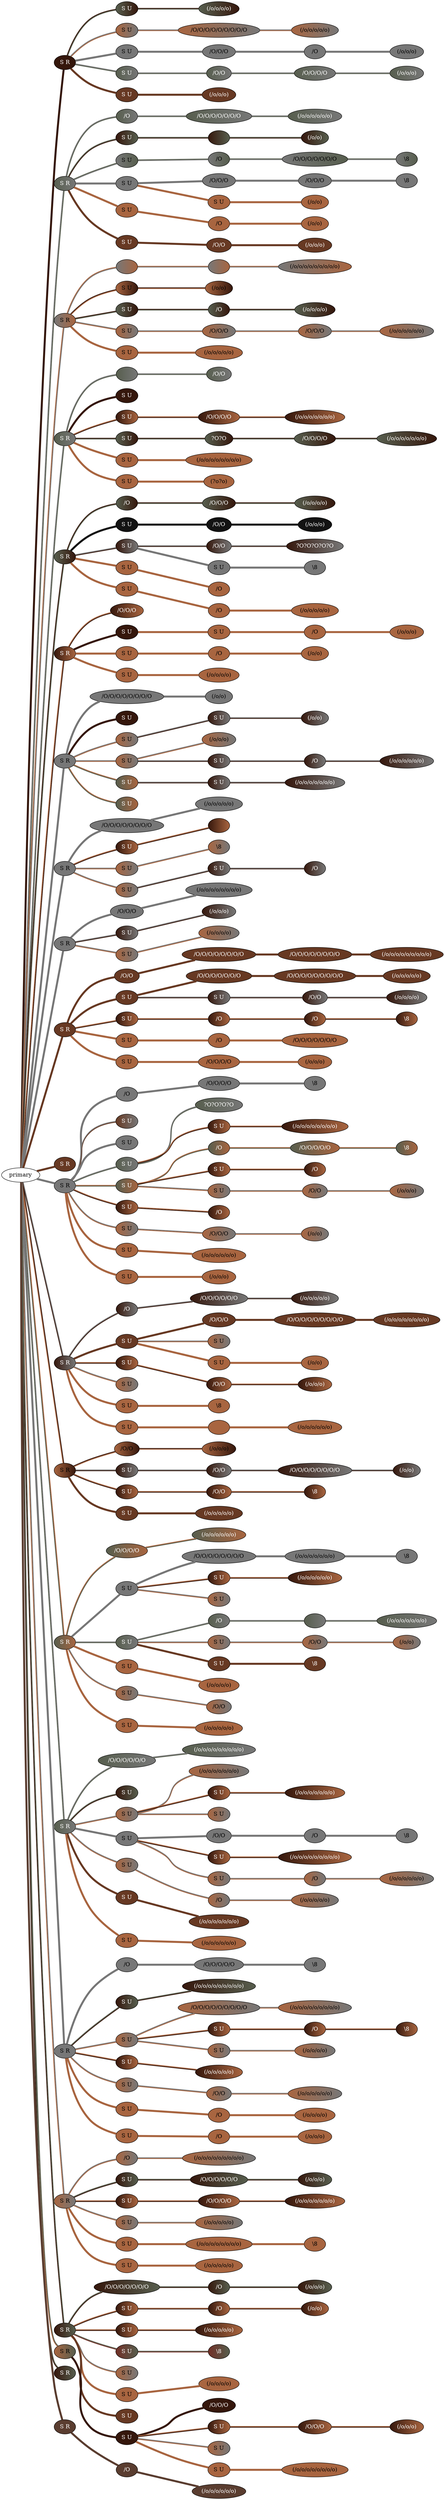 graph {
 graph [rankdir=LR]
"1" [qtype="pendant_node", pendant_colors="#35170C", pendant_ply="S", pendant_attach="R", pendant_length="20.0", label="S R", style=filled, fillcolor="#35170C", fontcolor="#ffffff"]
"primary" -- "1" [qtype="pendant_link",penwidth=5,color="#35170C"]
"1s1" [qtype="pendant_node", pendant_colors="#575E4E:#35170C", pendant_ply="S", pendant_attach="U", pendant_length="71.5", label="S U", style=filled, fillcolor="#575E4E:#35170C", fontcolor="#ffffff"]
"1" -- "1s1" [qtype="pendant_link",penwidth=2,color="#575E4E:#35170C"]
"1s1:0" [qtype="knot_node", knot_value="4", knot_type="L", knot_position="30.5", knot_spin="S", label="(/o/o/o/o)", style=filled, fillcolor="#575E4E:#35170C" , fontcolor="#ffffff"]
"1s1" -- "1s1:0" [qtype="knot_link",penwidth=2,color="#575E4E:#35170C"]
"1s2" [qtype="pendant_node", pendant_colors="#A86540:#777777", pendant_ply="S", pendant_attach="U", pendant_length="47.5", label="S U", style=filled, fillcolor="#A86540:#777777", fontcolor="#000000"]
"1" -- "1s2" [qtype="pendant_link",penwidth=2,color="#A86540:#777777"]
"1s2:0" [qtype="knot_node", knot_value="9", knot_type="S", knot_position="22.5", knot_spin="S", label="/O/O/O/O/O/O/O/O/O", style=filled, fillcolor="#A86540:#777777" , fontcolor="#000000"]
"1s2" -- "1s2:0" [qtype="knot_link",penwidth=2,color="#A86540:#777777"]
"1s2:1" [qtype="knot_node", knot_value="5", knot_type="L", knot_position="31.5", knot_spin="S", label="(/o/o/o/o/o)", style=filled, fillcolor="#A86540:#777777" , fontcolor="#000000"]
"1s2:0" -- "1s2:1" [qtype="knot_link",penwidth=2,color="#A86540:#777777"]
"1s3" [qtype="pendant_node", pendant_colors="#777777", pendant_ply="S", pendant_attach="U", pendant_length="51.0", label="S U", style=filled, fillcolor="#777777", fontcolor="#000000"]
"1" -- "1s3" [qtype="pendant_link",penwidth=5,color="#777777"]
"1s3:0" [qtype="knot_node", knot_value="3", knot_type="S", knot_position="14.0", knot_spin="S", label="/O/O/O", style=filled, fillcolor="#777777" , fontcolor="#000000"]
"1s3" -- "1s3:0" [qtype="knot_link",penwidth=5,color="#777777"]
"1s3:1" [qtype="knot_node", knot_value="1", knot_type="S", knot_position="23.0", knot_spin="S", label="/O", style=filled, fillcolor="#777777" , fontcolor="#000000"]
"1s3:0" -- "1s3:1" [qtype="knot_link",penwidth=5,color="#777777"]
"1s3:2" [qtype="knot_node", knot_value="3", knot_type="L", knot_position="32.0", knot_spin="S", label="(/o/o/o)", style=filled, fillcolor="#777777" , fontcolor="#000000"]
"1s3:1" -- "1s3:2" [qtype="knot_link",penwidth=5,color="#777777"]
"1s4" [qtype="pendant_node", pendant_colors="#575E4E:#777777", pendant_ply="S", pendant_attach="U", pendant_length="67.0", label="S U", style=filled, fillcolor="#575E4E:#777777", fontcolor="#ffffff"]
"1" -- "1s4" [qtype="pendant_link",penwidth=2,color="#575E4E:#777777"]
"1s4:0" [qtype="knot_node", knot_value="2", knot_type="S", knot_position="13.0", knot_spin="S", label="/O/O", style=filled, fillcolor="#575E4E:#777777" , fontcolor="#ffffff"]
"1s4" -- "1s4:0" [qtype="knot_link",penwidth=2,color="#575E4E:#777777"]
"1s4:1" [qtype="knot_node", knot_value="4", knot_type="S", knot_position="22.0", knot_spin="S", label="/O/O/O/O", style=filled, fillcolor="#575E4E:#777777" , fontcolor="#ffffff"]
"1s4:0" -- "1s4:1" [qtype="knot_link",penwidth=2,color="#575E4E:#777777"]
"1s4:2" [qtype="knot_node", knot_value="3", knot_type="L", knot_position="31.0", knot_spin="S", label="(/o/o/o)", style=filled, fillcolor="#575E4E:#777777" , fontcolor="#ffffff"]
"1s4:1" -- "1s4:2" [qtype="knot_link",penwidth=2,color="#575E4E:#777777"]
"1s5" [qtype="pendant_node", pendant_colors="#673923", pendant_ply="S", pendant_attach="U", pendant_length="47.0", label="S U", style=filled, fillcolor="#673923", fontcolor="#ffffff"]
"1" -- "1s5" [qtype="pendant_link",penwidth=5,color="#673923"]
"1s5:0" [qtype="knot_node", knot_value="3", knot_type="L", knot_position="29.0", knot_spin="S", label="(/o/o/o)", style=filled, fillcolor="#673923" , fontcolor="#ffffff"]
"1s5" -- "1s5:0" [qtype="knot_link",penwidth=5,color="#673923"]
"2" [qtype="pendant_node", pendant_colors="#575E4E:#777777", pendant_ply="S", pendant_attach="R", pendant_length="59.0", label="S R", style=filled, fillcolor="#575E4E:#777777", fontcolor="#ffffff"]
"primary" -- "2" [qtype="pendant_link",penwidth=2,color="#575E4E:#777777"]
"2:0" [qtype="knot_node", knot_value="1", knot_type="S", knot_position="21.5", knot_spin="S", label="/O", style=filled, fillcolor="#575E4E:#777777" , fontcolor="#ffffff"]
"2" -- "2:0" [qtype="knot_link",penwidth=2,color="#575E4E:#777777"]
"2:1" [qtype="knot_node", knot_value="7", knot_type="S", knot_position="30.0", knot_spin="S", label="/O/O/O/O/O/O/O", style=filled, fillcolor="#575E4E:#777777" , fontcolor="#ffffff"]
"2:0" -- "2:1" [qtype="knot_link",penwidth=2,color="#575E4E:#777777"]
"2:2" [qtype="knot_node", knot_value="6", knot_type="L", knot_position="38.5", knot_spin="S", label="(/o/o/o/o/o/o)", style=filled, fillcolor="#575E4E:#777777" , fontcolor="#ffffff"]
"2:1" -- "2:2" [qtype="knot_link",penwidth=2,color="#575E4E:#777777"]
"2s1" [qtype="pendant_node", pendant_colors="#35170C:#575E4E", pendant_ply="S", pendant_attach="U", pendant_length="72.0", label="S U", style=filled, fillcolor="#35170C:#575E4E", fontcolor="#ffffff"]
"2" -- "2s1" [qtype="pendant_link",penwidth=2,color="#35170C:#575E4E"]
"2s1:0" [qtype="knot_node", knot_value="1", knot_type="URNS?L", knot_position="0", knot_spin="S", label="", style=filled, fillcolor="#35170C:#575E4E" , fontcolor="#ffffff"]
"2s1" -- "2s1:0" [qtype="knot_link",penwidth=2,color="#35170C:#575E4E"]
"2s1:1" [qtype="knot_node", knot_value="2", knot_type="L", knot_position="32.5", knot_spin="S", label="(/o/o)", style=filled, fillcolor="#35170C:#575E4E" , fontcolor="#ffffff"]
"2s1:0" -- "2s1:1" [qtype="knot_link",penwidth=2,color="#35170C:#575E4E"]
"2s2" [qtype="pendant_node", pendant_colors="#777777:#575E4E", pendant_ply="S", pendant_attach="U", pendant_length="55.5", label="S U", style=filled, fillcolor="#777777:#575E4E", fontcolor="#000000"]
"2" -- "2s2" [qtype="pendant_link",penwidth=2,color="#777777:#575E4E"]
"2s2:0" [qtype="knot_node", knot_value="1", knot_type="S", knot_position="13.5", knot_spin="S", label="/O", style=filled, fillcolor="#777777:#575E4E" , fontcolor="#000000"]
"2s2" -- "2s2:0" [qtype="knot_link",penwidth=2,color="#777777:#575E4E"]
"2s2:1" [qtype="knot_node", knot_value="7", knot_type="S", knot_position="22.5", knot_spin="S", label="/O/O/O/O/O/O/O", style=filled, fillcolor="#777777:#575E4E" , fontcolor="#000000"]
"2s2:0" -- "2s2:1" [qtype="knot_link",penwidth=2,color="#777777:#575E4E"]
"2s2:2" [qtype="knot_node", knot_value="1", knot_type="E", knot_position="31.0", knot_spin="Z", label="\\8", style=filled, fillcolor="#777777:#575E4E" , fontcolor="#000000"]
"2s2:1" -- "2s2:2" [qtype="knot_link",penwidth=2,color="#777777:#575E4E"]
"2s3" [qtype="pendant_node", pendant_colors="#777777", pendant_ply="S", pendant_attach="U", pendant_length="56.0", label="S U", style=filled, fillcolor="#777777", fontcolor="#000000"]
"2" -- "2s3" [qtype="pendant_link",penwidth=5,color="#777777"]
"2s3:0" [qtype="knot_node", knot_value="3", knot_type="S", knot_position="14.0", knot_spin="S", label="/O/O/O", style=filled, fillcolor="#777777" , fontcolor="#000000"]
"2s3" -- "2s3:0" [qtype="knot_link",penwidth=5,color="#777777"]
"2s3:1" [qtype="knot_node", knot_value="3", knot_type="S", knot_position="22.5", knot_spin="S", label="/O/O/O", style=filled, fillcolor="#777777" , fontcolor="#000000"]
"2s3:0" -- "2s3:1" [qtype="knot_link",penwidth=5,color="#777777"]
"2s3:2" [qtype="knot_node", knot_value="1", knot_type="E", knot_position="31.0", knot_spin="Z", label="\\8", style=filled, fillcolor="#777777" , fontcolor="#000000"]
"2s3:1" -- "2s3:2" [qtype="knot_link",penwidth=5,color="#777777"]
"2s3s1" [qtype="pendant_node", pendant_colors="#A86540", pendant_ply="S", pendant_attach="U", pendant_length="52.0", label="S U", style=filled, fillcolor="#A86540", fontcolor="#000000"]
"2s3" -- "2s3s1" [qtype="pendant_link",penwidth=5,color="#A86540"]
"2s3s1:0" [qtype="knot_node", knot_value="2", knot_type="L", knot_position="29.0", knot_spin="S", label="(/o/o)", style=filled, fillcolor="#A86540" , fontcolor="#000000"]
"2s3s1" -- "2s3s1:0" [qtype="knot_link",penwidth=5,color="#A86540"]
"2s4" [qtype="pendant_node", pendant_colors="#A86540", pendant_ply="S", pendant_attach="U", pendant_length="73.5", label="S U", style=filled, fillcolor="#A86540", fontcolor="#000000"]
"2" -- "2s4" [qtype="pendant_link",penwidth=5,color="#A86540"]
"2s4:0" [qtype="knot_node", knot_value="1", knot_type="S", knot_position="21.5", knot_spin="S", label="/O", style=filled, fillcolor="#A86540" , fontcolor="#000000"]
"2s4" -- "2s4:0" [qtype="knot_link",penwidth=5,color="#A86540"]
"2s4:1" [qtype="knot_node", knot_value="2", knot_type="L", knot_position="29.5", knot_spin="S", label="(/o/o)", style=filled, fillcolor="#A86540" , fontcolor="#000000"]
"2s4:0" -- "2s4:1" [qtype="knot_link",penwidth=5,color="#A86540"]
"2s5" [qtype="pendant_node", pendant_colors="#673923", pendant_ply="S", pendant_attach="U", pendant_length="37.5", label="S U", style=filled, fillcolor="#673923", fontcolor="#ffffff"]
"2" -- "2s5" [qtype="pendant_link",penwidth=5,color="#673923"]
"2s5:0" [qtype="knot_node", knot_value="2", knot_type="S", knot_position="8.0", knot_spin="S", label="/O/O", style=filled, fillcolor="#673923" , fontcolor="#ffffff"]
"2s5" -- "2s5:0" [qtype="knot_link",penwidth=5,color="#673923"]
"2s5:1" [qtype="knot_node", knot_value="3", knot_type="L", knot_position="18.0", knot_spin="S", label="(/o/o/o)", style=filled, fillcolor="#673923" , fontcolor="#ffffff"]
"2s5:0" -- "2s5:1" [qtype="knot_link",penwidth=5,color="#673923"]
"3" [qtype="pendant_node", pendant_colors="#777777:#A86540", pendant_ply="S", pendant_attach="R", pendant_length="69.0", label="S R", style=filled, fillcolor="#777777:#A86540", fontcolor="#000000"]
"primary" -- "3" [qtype="pendant_link",penwidth=2,color="#777777:#A86540"]
"3:0" [qtype="knot_node", knot_value="1", knot_type="URNS?L", knot_position="0", knot_spin="S", label="", style=filled, fillcolor="#777777:#A86540" , fontcolor="#000000"]
"3" -- "3:0" [qtype="knot_link",penwidth=2,color="#777777:#A86540"]
"3:1" [qtype="knot_node", knot_value="1", knot_type="URNS?L", knot_position="0", knot_spin="S", label="", style=filled, fillcolor="#777777:#A86540" , fontcolor="#000000"]
"3:0" -- "3:1" [qtype="knot_link",penwidth=2,color="#777777:#A86540"]
"3:2" [qtype="knot_node", knot_value="9", knot_type="L", knot_position="37.5", knot_spin="S", label="(/o/o/o/o/o/o/o/o/o)", style=filled, fillcolor="#777777:#A86540" , fontcolor="#000000"]
"3:1" -- "3:2" [qtype="knot_link",penwidth=2,color="#777777:#A86540"]
"3s1" [qtype="pendant_node", pendant_colors="#A86540:#35170C", pendant_ply="S", pendant_attach="U", pendant_length="67.5", label="S U", style=filled, fillcolor="#A86540:#35170C", fontcolor="#000000"]
"3" -- "3s1" [qtype="pendant_link",penwidth=2,color="#A86540:#35170C"]
"3s1:0" [qtype="knot_node", knot_value="2", knot_type="L", knot_position="31.0", knot_spin="S", label="(/o/o)", style=filled, fillcolor="#A86540:#35170C" , fontcolor="#000000"]
"3s1" -- "3s1:0" [qtype="knot_link",penwidth=2,color="#A86540:#35170C"]
"3s2" [qtype="pendant_node", pendant_colors="#575E4E:#35170C", pendant_ply="S", pendant_attach="U", pendant_length="47.0", label="S U", style=filled, fillcolor="#575E4E:#35170C", fontcolor="#ffffff"]
"3" -- "3s2" [qtype="pendant_link",penwidth=2,color="#575E4E:#35170C"]
"3s2:0" [qtype="knot_node", knot_value="1", knot_type="S", knot_position="14.5", knot_spin="S", label="/O", style=filled, fillcolor="#575E4E:#35170C" , fontcolor="#ffffff"]
"3s2" -- "3s2:0" [qtype="knot_link",penwidth=2,color="#575E4E:#35170C"]
"3s2:1" [qtype="knot_node", knot_value="4", knot_type="L", knot_position="31.5", knot_spin="S", label="(/o/o/o/o)", style=filled, fillcolor="#575E4E:#35170C" , fontcolor="#ffffff"]
"3s2:0" -- "3s2:1" [qtype="knot_link",penwidth=2,color="#575E4E:#35170C"]
"3s3" [qtype="pendant_node", pendant_colors="#A86540:#777777", pendant_ply="S", pendant_attach="U", pendant_length="57.5", label="S U", style=filled, fillcolor="#A86540:#777777", fontcolor="#000000"]
"3" -- "3s3" [qtype="pendant_link",penwidth=2,color="#A86540:#777777"]
"3s3:0" [qtype="knot_node", knot_value="3", knot_type="S", knot_position="14.0", knot_spin="S", label="/O/O/O", style=filled, fillcolor="#A86540:#777777" , fontcolor="#000000"]
"3s3" -- "3s3:0" [qtype="knot_link",penwidth=2,color="#A86540:#777777"]
"3s3:1" [qtype="knot_node", knot_value="3", knot_type="S", knot_position="22.0", knot_spin="S", label="/O/O/O", style=filled, fillcolor="#A86540:#777777" , fontcolor="#000000"]
"3s3:0" -- "3s3:1" [qtype="knot_link",penwidth=2,color="#A86540:#777777"]
"3s3:2" [qtype="knot_node", knot_value="6", knot_type="L", knot_position="30.0", knot_spin="S", label="(/o/o/o/o/o/o)", style=filled, fillcolor="#A86540:#777777" , fontcolor="#000000"]
"3s3:1" -- "3s3:2" [qtype="knot_link",penwidth=2,color="#A86540:#777777"]
"3s4" [qtype="pendant_node", pendant_colors="#A86540", pendant_ply="S", pendant_attach="U", pendant_length="76.0", label="S U", style=filled, fillcolor="#A86540", fontcolor="#000000"]
"3" -- "3s4" [qtype="pendant_link",penwidth=5,color="#A86540"]
"3s4:0" [qtype="knot_node", knot_value="5", knot_type="L", knot_position="28.5", knot_spin="S", label="(/o/o/o/o/o)", style=filled, fillcolor="#A86540" , fontcolor="#000000"]
"3s4" -- "3s4:0" [qtype="knot_link",penwidth=5,color="#A86540"]
"4" [qtype="pendant_node", pendant_colors="#575E4E:#777777", pendant_ply="S", pendant_attach="R", pendant_length="67.0", label="S R", style=filled, fillcolor="#575E4E:#777777", fontcolor="#ffffff"]
"primary" -- "4" [qtype="pendant_link",penwidth=2,color="#575E4E:#777777"]
"4:0" [qtype="knot_node", knot_value="1", knot_type="URNS?L", knot_position="0", knot_spin="S", label="", style=filled, fillcolor="#575E4E:#777777" , fontcolor="#ffffff"]
"4" -- "4:0" [qtype="knot_link",penwidth=2,color="#575E4E:#777777"]
"4:1" [qtype="knot_node", knot_value="2", knot_type="S", knot_position="30.0", knot_spin="S", label="/O/O", style=filled, fillcolor="#575E4E:#777777" , fontcolor="#ffffff"]
"4:0" -- "4:1" [qtype="knot_link",penwidth=2,color="#575E4E:#777777"]
"4s1" [qtype="pendant_node", pendant_colors="#35170C", pendant_ply="S", pendant_attach="U", pendant_length="2.0", label="S U", style=filled, fillcolor="#35170C", fontcolor="#ffffff"]
"4" -- "4s1" [qtype="pendant_link",penwidth=5,color="#35170C"]
"4s2" [qtype="pendant_node", pendant_colors="#35170C:#A86540", pendant_ply="S", pendant_attach="U", pendant_length="56.0", label="S U", style=filled, fillcolor="#35170C:#A86540", fontcolor="#ffffff"]
"4" -- "4s2" [qtype="pendant_link",penwidth=2,color="#35170C:#A86540"]
"4s2:0" [qtype="knot_node", knot_value="4", knot_type="S", knot_position="23.5", knot_spin="S", label="/O/O/O/O", style=filled, fillcolor="#35170C:#A86540" , fontcolor="#ffffff"]
"4s2" -- "4s2:0" [qtype="knot_link",penwidth=2,color="#35170C:#A86540"]
"4s2:1" [qtype="knot_node", knot_value="7", knot_type="L", knot_position="33.5", knot_spin="S", label="(/o/o/o/o/o/o/o)", style=filled, fillcolor="#35170C:#A86540" , fontcolor="#ffffff"]
"4s2:0" -- "4s2:1" [qtype="knot_link",penwidth=2,color="#35170C:#A86540"]
"4s3" [qtype="pendant_node", pendant_colors="#575E4E:#35170C", pendant_ply="S", pendant_attach="U", pendant_length="58.0", label="S U", style=filled, fillcolor="#575E4E:#35170C", fontcolor="#ffffff"]
"4" -- "4s3" [qtype="pendant_link",penwidth=2,color="#575E4E:#35170C"]
"4s3:0" [qtype="knot_node", knot_value="2", knot_type="S", knot_position="13.5", knot_spin="U", label="?O?O", style=filled, fillcolor="#575E4E:#35170C" , fontcolor="#ffffff"]
"4s3" -- "4s3:0" [qtype="knot_link",penwidth=2,color="#575E4E:#35170C"]
"4s3:1" [qtype="knot_node", knot_value="4", knot_type="S", knot_position="22.0", knot_spin="S", label="/O/O/O/O", style=filled, fillcolor="#575E4E:#35170C" , fontcolor="#ffffff"]
"4s3:0" -- "4s3:1" [qtype="knot_link",penwidth=2,color="#575E4E:#35170C"]
"4s3:2" [qtype="knot_node", knot_value="7", knot_type="L", knot_position="30.5", knot_spin="S", label="(/o/o/o/o/o/o/o)", style=filled, fillcolor="#575E4E:#35170C" , fontcolor="#ffffff"]
"4s3:1" -- "4s3:2" [qtype="knot_link",penwidth=2,color="#575E4E:#35170C"]
"4s4" [qtype="pendant_node", pendant_colors="#A86540", pendant_ply="S", pendant_attach="U", pendant_length="74.0", label="S U", style=filled, fillcolor="#A86540", fontcolor="#000000"]
"4" -- "4s4" [qtype="pendant_link",penwidth=5,color="#A86540"]
"4s4:0" [qtype="knot_node", knot_value="8", knot_type="L", knot_position="30.5", knot_spin="S", label="(/o/o/o/o/o/o/o/o)", style=filled, fillcolor="#A86540" , fontcolor="#000000"]
"4s4" -- "4s4:0" [qtype="knot_link",penwidth=5,color="#A86540"]
"4s5" [qtype="pendant_node", pendant_colors="#A86540", pendant_ply="S", pendant_attach="U", pendant_length="37.0", label="S U", style=filled, fillcolor="#A86540", fontcolor="#000000"]
"4" -- "4s5" [qtype="pendant_link",penwidth=5,color="#A86540"]
"4s5:0" [qtype="knot_node", knot_value="2", knot_type="L", knot_position="16.0", knot_spin="U", label="(?o?o)", style=filled, fillcolor="#A86540" , fontcolor="#000000"]
"4s5" -- "4s5:0" [qtype="knot_link",penwidth=5,color="#A86540"]
"5" [qtype="pendant_node", pendant_colors="#575E4E:#35170C", pendant_ply="S", pendant_attach="R", pendant_length="59.5", label="S R", style=filled, fillcolor="#575E4E:#35170C", fontcolor="#ffffff"]
"primary" -- "5" [qtype="pendant_link",penwidth=2,color="#575E4E:#35170C"]
"5:0" [qtype="knot_node", knot_value="1", knot_type="S", knot_position="21.5", knot_spin="S", label="/O", style=filled, fillcolor="#575E4E:#35170C" , fontcolor="#ffffff"]
"5" -- "5:0" [qtype="knot_link",penwidth=2,color="#575E4E:#35170C"]
"5:1" [qtype="knot_node", knot_value="3", knot_type="S", knot_position="31.0", knot_spin="S", label="/O/O/O", style=filled, fillcolor="#575E4E:#35170C" , fontcolor="#ffffff"]
"5:0" -- "5:1" [qtype="knot_link",penwidth=2,color="#575E4E:#35170C"]
"5:2" [qtype="knot_node", knot_value="4", knot_type="L", knot_position="39.5", knot_spin="S", label="(/o/o/o/o)", style=filled, fillcolor="#575E4E:#35170C" , fontcolor="#ffffff"]
"5:1" -- "5:2" [qtype="knot_link",penwidth=2,color="#575E4E:#35170C"]
"5s1" [qtype="pendant_node", pendant_colors="#131313", pendant_ply="S", pendant_attach="U", pendant_length="52.0", label="S U", style=filled, fillcolor="#131313", fontcolor="#ffffff"]
"5" -- "5s1" [qtype="pendant_link",penwidth=5,color="#131313"]
"5s1:0" [qtype="knot_node", knot_value="2", knot_type="S", knot_position="24.0", knot_spin="S", label="/O/O", style=filled, fillcolor="#131313" , fontcolor="#ffffff"]
"5s1" -- "5s1:0" [qtype="knot_link",penwidth=5,color="#131313"]
"5s1:1" [qtype="knot_node", knot_value="3", knot_type="L", knot_position="33.0", knot_spin="S", label="(/o/o/o)", style=filled, fillcolor="#131313" , fontcolor="#ffffff"]
"5s1:0" -- "5s1:1" [qtype="knot_link",penwidth=5,color="#131313"]
"5s2" [qtype="pendant_node", pendant_colors="#35170C:#777777", pendant_ply="S", pendant_attach="U", pendant_length="62.0", label="S U", style=filled, fillcolor="#35170C:#777777", fontcolor="#ffffff"]
"5" -- "5s2" [qtype="pendant_link",penwidth=2,color="#35170C:#777777"]
"5s2:0" [qtype="knot_node", knot_value="2", knot_type="S", knot_position="14.0", knot_spin="S", label="/O/O", style=filled, fillcolor="#35170C:#777777" , fontcolor="#ffffff"]
"5s2" -- "5s2:0" [qtype="knot_link",penwidth=2,color="#35170C:#777777"]
"5s2:1" [qtype="knot_node", knot_value="5", knot_type="S", knot_position="23.0", knot_spin="U", label="?O?O?O?O?O", style=filled, fillcolor="#35170C:#777777" , fontcolor="#ffffff"]
"5s2:0" -- "5s2:1" [qtype="knot_link",penwidth=2,color="#35170C:#777777"]
"5s2s1" [qtype="pendant_node", pendant_colors="#777777", pendant_ply="S", pendant_attach="U", pendant_length="47.0", label="S U", style=filled, fillcolor="#777777", fontcolor="#000000"]
"5s2" -- "5s2s1" [qtype="pendant_link",penwidth=5,color="#777777"]
"5s2s1:0" [qtype="knot_node", knot_value="1", knot_type="E", knot_position="31.0", knot_spin="Z", label="\\8", style=filled, fillcolor="#777777" , fontcolor="#000000"]
"5s2s1" -- "5s2s1:0" [qtype="knot_link",penwidth=5,color="#777777"]
"5s3" [qtype="pendant_node", pendant_colors="#A86540", pendant_ply="S", pendant_attach="U", pendant_length="80.0", label="S U", style=filled, fillcolor="#A86540", fontcolor="#000000"]
"5" -- "5s3" [qtype="pendant_link",penwidth=5,color="#A86540"]
"5s3:0" [qtype="knot_node", knot_value="1", knot_type="S", knot_position="22.0", knot_spin="S", label="/O", style=filled, fillcolor="#A86540" , fontcolor="#000000"]
"5s3" -- "5s3:0" [qtype="knot_link",penwidth=5,color="#A86540"]
"5s4" [qtype="pendant_node", pendant_colors="#A86540", pendant_ply="S", pendant_attach="U", pendant_length="41.0", label="S U", style=filled, fillcolor="#A86540", fontcolor="#000000"]
"5" -- "5s4" [qtype="pendant_link",penwidth=5,color="#A86540"]
"5s4:0" [qtype="knot_node", knot_value="1", knot_type="S", knot_position="8.5", knot_spin="S", label="/O", style=filled, fillcolor="#A86540" , fontcolor="#000000"]
"5s4" -- "5s4:0" [qtype="knot_link",penwidth=5,color="#A86540"]
"5s4:1" [qtype="knot_node", knot_value="5", knot_type="L", knot_position="18.0", knot_spin="S", label="(/o/o/o/o/o)", style=filled, fillcolor="#A86540" , fontcolor="#000000"]
"5s4:0" -- "5s4:1" [qtype="knot_link",penwidth=5,color="#A86540"]
"6" [qtype="pendant_node", pendant_colors="#35170C:#A86540", pendant_ply="S", pendant_attach="R", pendant_length="67.5", label="S R", style=filled, fillcolor="#35170C:#A86540", fontcolor="#ffffff"]
"primary" -- "6" [qtype="pendant_link",penwidth=2,color="#35170C:#A86540"]
"6:0" [qtype="knot_node", knot_value="3", knot_type="S", knot_position="30.5", knot_spin="S", label="/O/O/O", style=filled, fillcolor="#35170C:#A86540" , fontcolor="#ffffff"]
"6" -- "6:0" [qtype="knot_link",penwidth=2,color="#35170C:#A86540"]
"6s1" [qtype="pendant_node", pendant_colors="#35170C", pendant_ply="S", pendant_attach="U", pendant_length="5.5", label="S U", style=filled, fillcolor="#35170C", fontcolor="#ffffff"]
"6" -- "6s1" [qtype="pendant_link",penwidth=5,color="#35170C"]
"6s1s1" [qtype="pendant_node", pendant_colors="#A86540", pendant_ply="S", pendant_attach="U", pendant_length="70.5", label="S U", style=filled, fillcolor="#A86540", fontcolor="#000000"]
"6s1" -- "6s1s1" [qtype="pendant_link",penwidth=5,color="#A86540"]
"6s1s1:0" [qtype="knot_node", knot_value="1", knot_type="S", knot_position="21.0", knot_spin="S", label="/O", style=filled, fillcolor="#A86540" , fontcolor="#000000"]
"6s1s1" -- "6s1s1:0" [qtype="knot_link",penwidth=5,color="#A86540"]
"6s1s1:1" [qtype="knot_node", knot_value="3", knot_type="L", knot_position="29.0", knot_spin="S", label="(/o/o/o)", style=filled, fillcolor="#A86540" , fontcolor="#000000"]
"6s1s1:0" -- "6s1s1:1" [qtype="knot_link",penwidth=5,color="#A86540"]
"6s2" [qtype="pendant_node", pendant_colors="#A86540", pendant_ply="S", pendant_attach="U", pendant_length="61.5", label="S U", style=filled, fillcolor="#A86540", fontcolor="#000000"]
"6" -- "6s2" [qtype="pendant_link",penwidth=5,color="#A86540"]
"6s2:0" [qtype="knot_node", knot_value="1", knot_type="S", knot_position="21.0", knot_spin="S", label="/O", style=filled, fillcolor="#A86540" , fontcolor="#000000"]
"6s2" -- "6s2:0" [qtype="knot_link",penwidth=5,color="#A86540"]
"6s2:1" [qtype="knot_node", knot_value="2", knot_type="L", knot_position="28.5", knot_spin="S", label="(/o/o)", style=filled, fillcolor="#A86540" , fontcolor="#000000"]
"6s2:0" -- "6s2:1" [qtype="knot_link",penwidth=5,color="#A86540"]
"6s3" [qtype="pendant_node", pendant_colors="#A86540", pendant_ply="S", pendant_attach="U", pendant_length="38.0", label="S U", style=filled, fillcolor="#A86540", fontcolor="#000000"]
"6" -- "6s3" [qtype="pendant_link",penwidth=5,color="#A86540"]
"6s3:0" [qtype="knot_node", knot_value="4", knot_type="L", knot_position="17.0", knot_spin="S", label="(/o/o/o/o)", style=filled, fillcolor="#A86540" , fontcolor="#000000"]
"6s3" -- "6s3:0" [qtype="knot_link",penwidth=5,color="#A86540"]
"7" [qtype="pendant_node", pendant_colors="#777777", pendant_ply="S", pendant_attach="R", pendant_length="57.0", label="S R", style=filled, fillcolor="#777777", fontcolor="#000000"]
"primary" -- "7" [qtype="pendant_link",penwidth=5,color="#777777"]
"7:0" [qtype="knot_node", knot_value="8", knot_type="S", knot_position="41.0", knot_spin="S", label="/O/O/O/O/O/O/O/O", style=filled, fillcolor="#777777" , fontcolor="#000000"]
"7" -- "7:0" [qtype="knot_link",penwidth=5,color="#777777"]
"7:1" [qtype="knot_node", knot_value="2", knot_type="L", knot_position="51.5", knot_spin="S", label="(/o/o)", style=filled, fillcolor="#777777" , fontcolor="#000000"]
"7:0" -- "7:1" [qtype="knot_link",penwidth=5,color="#777777"]
"7s1" [qtype="pendant_node", pendant_colors="#35170C", pendant_ply="S", pendant_attach="U", pendant_length="0.0", label="S U", style=filled, fillcolor="#35170C", fontcolor="#ffffff"]
"7" -- "7s1" [qtype="pendant_link",penwidth=5,color="#35170C"]
"7s2" [qtype="pendant_node", pendant_colors="#A86540:#777777", pendant_ply="S", pendant_attach="U", pendant_length="46.5", label="S U", style=filled, fillcolor="#A86540:#777777", fontcolor="#000000"]
"7" -- "7s2" [qtype="pendant_link",penwidth=2,color="#A86540:#777777"]
"7s2s1" [qtype="pendant_node", pendant_colors="#35170C:#777777", pendant_ply="S", pendant_attach="U", pendant_length="40.0", label="S U", style=filled, fillcolor="#35170C:#777777", fontcolor="#ffffff"]
"7s2" -- "7s2s1" [qtype="pendant_link",penwidth=2,color="#35170C:#777777"]
"7s2s1:0" [qtype="knot_node", knot_value="2", knot_type="L", knot_position="17.5", knot_spin="S", label="(/o/o)", style=filled, fillcolor="#35170C:#777777" , fontcolor="#ffffff"]
"7s2s1" -- "7s2s1:0" [qtype="knot_link",penwidth=2,color="#35170C:#777777"]
"7s3" [qtype="pendant_node", pendant_colors="#A86540:#777777", pendant_ply="S", pendant_attach="U", pendant_length="34.5", label="S U", style=filled, fillcolor="#A86540:#777777", fontcolor="#000000"]
"7" -- "7s3" [qtype="pendant_link",penwidth=2,color="#A86540:#777777"]
"7s3:0" [qtype="knot_node", knot_value="3", knot_type="L", knot_position="18.0", knot_spin="S", label="(/o/o/o)", style=filled, fillcolor="#A86540:#777777" , fontcolor="#000000"]
"7s3" -- "7s3:0" [qtype="knot_link",penwidth=2,color="#A86540:#777777"]
"7s3s1" [qtype="pendant_node", pendant_colors="#35170C:#777777", pendant_ply="S", pendant_attach="U", pendant_length="36.5", label="S U", style=filled, fillcolor="#35170C:#777777", fontcolor="#ffffff"]
"7s3" -- "7s3s1" [qtype="pendant_link",penwidth=2,color="#35170C:#777777"]
"7s3s1:0" [qtype="knot_node", knot_value="1", knot_type="S", knot_position="7.5", knot_spin="S", label="/O", style=filled, fillcolor="#35170C:#777777" , fontcolor="#ffffff"]
"7s3s1" -- "7s3s1:0" [qtype="knot_link",penwidth=2,color="#35170C:#777777"]
"7s3s1:1" [qtype="knot_node", knot_value="6", knot_type="L", knot_position="17.0", knot_spin="S", label="(/o/o/o/o/o/o)", style=filled, fillcolor="#35170C:#777777" , fontcolor="#ffffff"]
"7s3s1:0" -- "7s3s1:1" [qtype="knot_link",penwidth=2,color="#35170C:#777777"]
"7s4" [qtype="pendant_node", pendant_colors="#575E4E:#A86540", pendant_ply="S", pendant_attach="U", pendant_length="47.0", label="S U", style=filled, fillcolor="#575E4E:#A86540", fontcolor="#ffffff"]
"7" -- "7s4" [qtype="pendant_link",penwidth=2,color="#575E4E:#A86540"]
"7s4s1" [qtype="pendant_node", pendant_colors="#35170C:#777777", pendant_ply="S", pendant_attach="U", pendant_length="35.0", label="S U", style=filled, fillcolor="#35170C:#777777", fontcolor="#ffffff"]
"7s4" -- "7s4s1" [qtype="pendant_link",penwidth=2,color="#35170C:#777777"]
"7s4s1:0" [qtype="knot_node", knot_value="7", knot_type="L", knot_position="16.0", knot_spin="S", label="(/o/o/o/o/o/o/o)", style=filled, fillcolor="#35170C:#777777" , fontcolor="#ffffff"]
"7s4s1" -- "7s4s1:0" [qtype="knot_link",penwidth=2,color="#35170C:#777777"]
"7s5" [qtype="pendant_node", pendant_colors="#575E4E:#A86540", pendant_ply="S", pendant_attach="U", pendant_length="40.0", label="S U", style=filled, fillcolor="#575E4E:#A86540", fontcolor="#ffffff"]
"7" -- "7s5" [qtype="pendant_link",penwidth=2,color="#575E4E:#A86540"]
"8" [qtype="pendant_node", pendant_colors="#777777", pendant_ply="S", pendant_attach="R", pendant_length="55.0", label="S R", style=filled, fillcolor="#777777", fontcolor="#000000"]
"primary" -- "8" [qtype="pendant_link",penwidth=5,color="#777777"]
"8:0" [qtype="knot_node", knot_value="8", knot_type="S", knot_position="39.5", knot_spin="S", label="/O/O/O/O/O/O/O/O", style=filled, fillcolor="#777777" , fontcolor="#000000"]
"8" -- "8:0" [qtype="knot_link",penwidth=5,color="#777777"]
"8:1" [qtype="knot_node", knot_value="5", knot_type="L", knot_position="49.0", knot_spin="S", label="(/o/o/o/o/o)", style=filled, fillcolor="#777777" , fontcolor="#000000"]
"8:0" -- "8:1" [qtype="knot_link",penwidth=5,color="#777777"]
"8s1" [qtype="pendant_node", pendant_colors="#35170C:#A86540", pendant_ply="S", pendant_attach="U", pendant_length="27.0", label="S U", style=filled, fillcolor="#35170C:#A86540", fontcolor="#ffffff"]
"8" -- "8s1" [qtype="pendant_link",penwidth=2,color="#35170C:#A86540"]
"8s1:0" [qtype="knot_node", knot_value="1", knot_type="URNS?L", knot_position="0", knot_spin="Z", label="", style=filled, fillcolor="#35170C:#A86540" , fontcolor="#ffffff"]
"8s1" -- "8s1:0" [qtype="knot_link",penwidth=2,color="#35170C:#A86540"]
"8s2" [qtype="pendant_node", pendant_colors="#A86540:#777777", pendant_ply="S", pendant_attach="U", pendant_length="45.5", label="S U", style=filled, fillcolor="#A86540:#777777", fontcolor="#000000"]
"8" -- "8s2" [qtype="pendant_link",penwidth=2,color="#A86540:#777777"]
"8s2:0" [qtype="knot_node", knot_value="1", knot_type="E", knot_position="15.5", knot_spin="Z", label="\\8", style=filled, fillcolor="#A86540:#777777" , fontcolor="#000000"]
"8s2" -- "8s2:0" [qtype="knot_link",penwidth=2,color="#A86540:#777777"]
"8s3" [qtype="pendant_node", pendant_colors="#A86540:#777777", pendant_ply="S", pendant_attach="U", pendant_length="42.5", label="S U", style=filled, fillcolor="#A86540:#777777", fontcolor="#000000"]
"8" -- "8s3" [qtype="pendant_link",penwidth=2,color="#A86540:#777777"]
"8s3s1" [qtype="pendant_node", pendant_colors="#35170C:#777777", pendant_ply="S", pendant_attach="U", pendant_length="40.5", label="S U", style=filled, fillcolor="#35170C:#777777", fontcolor="#ffffff"]
"8s3" -- "8s3s1" [qtype="pendant_link",penwidth=2,color="#35170C:#777777"]
"8s3s1:0" [qtype="knot_node", knot_value="1", knot_type="S", knot_position="5.5", knot_spin="S", label="/O", style=filled, fillcolor="#35170C:#777777" , fontcolor="#ffffff"]
"8s3s1" -- "8s3s1:0" [qtype="knot_link",penwidth=2,color="#35170C:#777777"]
"9" [qtype="pendant_node", pendant_colors="#777777", pendant_ply="S", pendant_attach="R", pendant_length="56.0", label="S R", style=filled, fillcolor="#777777", fontcolor="#000000"]
"primary" -- "9" [qtype="pendant_link",penwidth=5,color="#777777"]
"9:0" [qtype="knot_node", knot_value="3", knot_type="S", knot_position="39.0", knot_spin="S", label="/O/O/O", style=filled, fillcolor="#777777" , fontcolor="#000000"]
"9" -- "9:0" [qtype="knot_link",penwidth=5,color="#777777"]
"9:1" [qtype="knot_node", knot_value="8", knot_type="L", knot_position="48.0", knot_spin="S", label="(/o/o/o/o/o/o/o/o)", style=filled, fillcolor="#777777" , fontcolor="#000000"]
"9:0" -- "9:1" [qtype="knot_link",penwidth=5,color="#777777"]
"9s1" [qtype="pendant_node", pendant_colors="#35170C:#777777", pendant_ply="S", pendant_attach="U", pendant_length="21.5", label="S U", style=filled, fillcolor="#35170C:#777777", fontcolor="#ffffff"]
"9" -- "9s1" [qtype="pendant_link",penwidth=2,color="#35170C:#777777"]
"9s1:0" [qtype="knot_node", knot_value="3", knot_type="L", knot_position="17.0", knot_spin="S", label="(/o/o/o)", style=filled, fillcolor="#35170C:#777777" , fontcolor="#ffffff"]
"9s1" -- "9s1:0" [qtype="knot_link",penwidth=2,color="#35170C:#777777"]
"9s2" [qtype="pendant_node", pendant_colors="#A86540:#777777", pendant_ply="S", pendant_attach="U", pendant_length="43.5", label="S U", style=filled, fillcolor="#A86540:#777777", fontcolor="#000000"]
"9" -- "9s2" [qtype="pendant_link",penwidth=2,color="#A86540:#777777"]
"9s2:0" [qtype="knot_node", knot_value="4", knot_type="L", knot_position="16.5", knot_spin="S", label="(/o/o/o/o)", style=filled, fillcolor="#A86540:#777777" , fontcolor="#000000"]
"9s2" -- "9s2:0" [qtype="knot_link",penwidth=2,color="#A86540:#777777"]
"10" [qtype="pendant_node", pendant_colors="#673923", pendant_ply="S", pendant_attach="R", pendant_length="43.5", label="S R", style=filled, fillcolor="#673923", fontcolor="#ffffff"]
"primary" -- "10" [qtype="pendant_link",penwidth=5,color="#673923"]
"10:0" [qtype="knot_node", knot_value="2", knot_type="S", knot_position="13.5", knot_spin="S", label="/O/O", style=filled, fillcolor="#673923" , fontcolor="#ffffff"]
"10" -- "10:0" [qtype="knot_link",penwidth=5,color="#673923"]
"10:1" [qtype="knot_node", knot_value="8", knot_type="S", knot_position="22.0", knot_spin="S", label="/O/O/O/O/O/O/O/O", style=filled, fillcolor="#673923" , fontcolor="#ffffff"]
"10:0" -- "10:1" [qtype="knot_link",penwidth=5,color="#673923"]
"10:2" [qtype="knot_node", knot_value="8", knot_type="S", knot_position="31.0", knot_spin="S", label="/O/O/O/O/O/O/O/O", style=filled, fillcolor="#673923" , fontcolor="#ffffff"]
"10:1" -- "10:2" [qtype="knot_link",penwidth=5,color="#673923"]
"10:3" [qtype="knot_node", knot_value="9", knot_type="L", knot_position="41.5", knot_spin="S", label="(/o/o/o/o/o/o/o/o/o)", style=filled, fillcolor="#673923" , fontcolor="#ffffff"]
"10:2" -- "10:3" [qtype="knot_link",penwidth=5,color="#673923"]
"10s1" [qtype="pendant_node", pendant_colors="#673923", pendant_ply="S", pendant_attach="U", pendant_length="53.5", label="S U", style=filled, fillcolor="#673923", fontcolor="#ffffff"]
"10" -- "10s1" [qtype="pendant_link",penwidth=5,color="#673923"]
"10s1:0" [qtype="knot_node", knot_value="7", knot_type="S", knot_position="14.5", knot_spin="S", label="/O/O/O/O/O/O/O", style=filled, fillcolor="#673923" , fontcolor="#ffffff"]
"10s1" -- "10s1:0" [qtype="knot_link",penwidth=5,color="#673923"]
"10s1:1" [qtype="knot_node", knot_value="9", knot_type="S", knot_position="24.0", knot_spin="S", label="/O/O/O/O/O/O/O/O/O", style=filled, fillcolor="#673923" , fontcolor="#ffffff"]
"10s1:0" -- "10s1:1" [qtype="knot_link",penwidth=5,color="#673923"]
"10s1:2" [qtype="knot_node", knot_value="5", knot_type="L", knot_position="32.5", knot_spin="S", label="(/o/o/o/o/o)", style=filled, fillcolor="#673923" , fontcolor="#ffffff"]
"10s1:1" -- "10s1:2" [qtype="knot_link",penwidth=5,color="#673923"]
"10s1s1" [qtype="pendant_node", pendant_colors="#35170C:#777777", pendant_ply="S", pendant_attach="U", pendant_length="37.0", label="S U", style=filled, fillcolor="#35170C:#777777", fontcolor="#ffffff"]
"10s1" -- "10s1s1" [qtype="pendant_link",penwidth=2,color="#35170C:#777777"]
"10s1s1:0" [qtype="knot_node", knot_value="2", knot_type="S", knot_position="11.0", knot_spin="S", label="/O/O", style=filled, fillcolor="#35170C:#777777" , fontcolor="#ffffff"]
"10s1s1" -- "10s1s1:0" [qtype="knot_link",penwidth=2,color="#35170C:#777777"]
"10s1s1:1" [qtype="knot_node", knot_value="4", knot_type="L", knot_position="19.5", knot_spin="S", label="(/o/o/o/o)", style=filled, fillcolor="#35170C:#777777" , fontcolor="#ffffff"]
"10s1s1:0" -- "10s1s1:1" [qtype="knot_link",penwidth=2,color="#35170C:#777777"]
"10s2" [qtype="pendant_node", pendant_colors="#35170C:#A86540", pendant_ply="S", pendant_attach="U", pendant_length="38.0", label="S U", style=filled, fillcolor="#35170C:#A86540", fontcolor="#ffffff"]
"10" -- "10s2" [qtype="pendant_link",penwidth=2,color="#35170C:#A86540"]
"10s2:0" [qtype="knot_node", knot_value="1", knot_type="S", knot_position="1.5", knot_spin="S", label="/O", style=filled, fillcolor="#35170C:#A86540" , fontcolor="#ffffff"]
"10s2" -- "10s2:0" [qtype="knot_link",penwidth=2,color="#35170C:#A86540"]
"10s2:1" [qtype="knot_node", knot_value="1", knot_type="S", knot_position="10.0", knot_spin="S", label="/O", style=filled, fillcolor="#35170C:#A86540" , fontcolor="#ffffff"]
"10s2:0" -- "10s2:1" [qtype="knot_link",penwidth=2,color="#35170C:#A86540"]
"10s2:2" [qtype="knot_node", knot_value="1", knot_type="E", knot_position="20.5", knot_spin="Z", label="\\8", style=filled, fillcolor="#35170C:#A86540" , fontcolor="#ffffff"]
"10s2:1" -- "10s2:2" [qtype="knot_link",penwidth=2,color="#35170C:#A86540"]
"10s3" [qtype="pendant_node", pendant_colors="#A86540", pendant_ply="S", pendant_attach="U", pendant_length="38.5", label="S U", style=filled, fillcolor="#A86540", fontcolor="#000000"]
"10" -- "10s3" [qtype="pendant_link",penwidth=5,color="#A86540"]
"10s3:0" [qtype="knot_node", knot_value="1", knot_type="S", knot_position="2.0", knot_spin="S", label="/O", style=filled, fillcolor="#A86540" , fontcolor="#000000"]
"10s3" -- "10s3:0" [qtype="knot_link",penwidth=5,color="#A86540"]
"10s3:1" [qtype="knot_node", knot_value="7", knot_type="S", knot_position="10.5", knot_spin="S", label="/O/O/O/O/O/O/O", style=filled, fillcolor="#A86540" , fontcolor="#000000"]
"10s3:0" -- "10s3:1" [qtype="knot_link",penwidth=5,color="#A86540"]
"10s4" [qtype="pendant_node", pendant_colors="#A86540", pendant_ply="S", pendant_attach="U", pendant_length="36.5", label="S U", style=filled, fillcolor="#A86540", fontcolor="#000000"]
"10" -- "10s4" [qtype="pendant_link",penwidth=5,color="#A86540"]
"10s4:0" [qtype="knot_node", knot_value="4", knot_type="S", knot_position="9.5", knot_spin="S", label="/O/O/O/O", style=filled, fillcolor="#A86540" , fontcolor="#000000"]
"10s4" -- "10s4:0" [qtype="knot_link",penwidth=5,color="#A86540"]
"10s4:1" [qtype="knot_node", knot_value="3", knot_type="L", knot_position="19.0", knot_spin="S", label="(/o/o/o)", style=filled, fillcolor="#A86540" , fontcolor="#000000"]
"10s4:0" -- "10s4:1" [qtype="knot_link",penwidth=5,color="#A86540"]
"11" [qtype="pendant_node", pendant_colors="#673923", pendant_ply="S", pendant_attach="R", pendant_length="76.5", label="S R", style=filled, fillcolor="#673923", fontcolor="#ffffff"]
"primary" -- "11" [qtype="pendant_link",penwidth=5,color="#673923"]
"12" [qtype="pendant_node", pendant_colors="#777777", pendant_ply="S", pendant_attach="R", pendant_length="73.0", label="S R", style=filled, fillcolor="#777777", fontcolor="#000000"]
"primary" -- "12" [qtype="pendant_link",penwidth=5,color="#777777"]
"12:0" [qtype="knot_node", knot_value="1", knot_type="S", knot_position="22.0", knot_spin="S", label="/O", style=filled, fillcolor="#777777" , fontcolor="#000000"]
"12" -- "12:0" [qtype="knot_link",penwidth=5,color="#777777"]
"12:1" [qtype="knot_node", knot_value="4", knot_type="S", knot_position="31.0", knot_spin="S", label="/O/O/O/O", style=filled, fillcolor="#777777" , fontcolor="#000000"]
"12:0" -- "12:1" [qtype="knot_link",penwidth=5,color="#777777"]
"12:2" [qtype="knot_node", knot_value="1", knot_type="E", knot_position="40.0", knot_spin="Z", label="\\8", style=filled, fillcolor="#777777" , fontcolor="#000000"]
"12:1" -- "12:2" [qtype="knot_link",penwidth=5,color="#777777"]
"12s1" [qtype="pendant_node", pendant_colors="#673923:#777777", pendant_ply="S", pendant_attach="U", pendant_length="65.0", label="S U", style=filled, fillcolor="#673923:#777777", fontcolor="#ffffff"]
"12" -- "12s1" [qtype="pendant_link",penwidth=2,color="#673923:#777777"]
"12s2" [qtype="pendant_node", pendant_colors="#777777", pendant_ply="S", pendant_attach="U", pendant_length="63.0", label="S U", style=filled, fillcolor="#777777", fontcolor="#000000"]
"12" -- "12s2" [qtype="pendant_link",penwidth=5,color="#777777"]
"12s3" [qtype="pendant_node", pendant_colors="#575E4E:#777777", pendant_ply="S", pendant_attach="U", pendant_length="62.5", label="S U", style=filled, fillcolor="#575E4E:#777777", fontcolor="#ffffff"]
"12" -- "12s3" [qtype="pendant_link",penwidth=2,color="#575E4E:#777777"]
"12s3:0" [qtype="knot_node", knot_value="4", knot_type="S", knot_position="22.0", knot_spin="U", label="?O?O?O?O", style=filled, fillcolor="#575E4E:#777777" , fontcolor="#ffffff"]
"12s3" -- "12s3:0" [qtype="knot_link",penwidth=2,color="#575E4E:#777777"]
"12s3s1" [qtype="pendant_node", pendant_colors="#35170C:#A86540", pendant_ply="S", pendant_attach="U", pendant_length="34.0", label="S U", style=filled, fillcolor="#35170C:#A86540", fontcolor="#ffffff"]
"12s3" -- "12s3s1" [qtype="pendant_link",penwidth=2,color="#35170C:#A86540"]
"12s3s1:0" [qtype="knot_node", knot_value="8", knot_type="L", knot_position="21.0", knot_spin="S", label="(/o/o/o/o/o/o/o/o)", style=filled, fillcolor="#35170C:#A86540" , fontcolor="#ffffff"]
"12s3s1" -- "12s3s1:0" [qtype="knot_link",penwidth=2,color="#35170C:#A86540"]
"12s4" [qtype="pendant_node", pendant_colors="#575E4E:#A86540", pendant_ply="S", pendant_attach="U", pendant_length="57.0", label="S U", style=filled, fillcolor="#575E4E:#A86540", fontcolor="#ffffff"]
"12" -- "12s4" [qtype="pendant_link",penwidth=2,color="#575E4E:#A86540"]
"12s4:0" [qtype="knot_node", knot_value="1", knot_type="S", knot_position="14.0", knot_spin="S", label="/O", style=filled, fillcolor="#575E4E:#A86540" , fontcolor="#ffffff"]
"12s4" -- "12s4:0" [qtype="knot_link",penwidth=2,color="#575E4E:#A86540"]
"12s4:1" [qtype="knot_node", knot_value="5", knot_type="S", knot_position="22.5", knot_spin="S", label="/O/O/O/O/O", style=filled, fillcolor="#575E4E:#A86540" , fontcolor="#ffffff"]
"12s4:0" -- "12s4:1" [qtype="knot_link",penwidth=2,color="#575E4E:#A86540"]
"12s4:2" [qtype="knot_node", knot_value="1", knot_type="E", knot_position="30.5", knot_spin="Z", label="\\8", style=filled, fillcolor="#575E4E:#A86540" , fontcolor="#ffffff"]
"12s4:1" -- "12s4:2" [qtype="knot_link",penwidth=2,color="#575E4E:#A86540"]
"12s4s1" [qtype="pendant_node", pendant_colors="#35170C:#A86540", pendant_ply="S", pendant_attach="U", pendant_length="37.5", label="S U", style=filled, fillcolor="#35170C:#A86540", fontcolor="#ffffff"]
"12s4" -- "12s4s1" [qtype="pendant_link",penwidth=2,color="#35170C:#A86540"]
"12s4s1:0" [qtype="knot_node", knot_value="1", knot_type="S", knot_position="11.0", knot_spin="S", label="/O", style=filled, fillcolor="#35170C:#A86540" , fontcolor="#ffffff"]
"12s4s1" -- "12s4s1:0" [qtype="knot_link",penwidth=2,color="#35170C:#A86540"]
"12s4s2" [qtype="pendant_node", pendant_colors="#A86540:#777777", pendant_ply="S", pendant_attach="U", pendant_length="35.5", label="S U", style=filled, fillcolor="#A86540:#777777", fontcolor="#000000"]
"12s4" -- "12s4s2" [qtype="pendant_link",penwidth=2,color="#A86540:#777777"]
"12s4s2:0" [qtype="knot_node", knot_value="2", knot_type="S", knot_position="11.0", knot_spin="S", label="/O/O", style=filled, fillcolor="#A86540:#777777" , fontcolor="#000000"]
"12s4s2" -- "12s4s2:0" [qtype="knot_link",penwidth=2,color="#A86540:#777777"]
"12s4s2:1" [qtype="knot_node", knot_value="3", knot_type="L", knot_position="19.0", knot_spin="S", label="(/o/o/o)", style=filled, fillcolor="#A86540:#777777" , fontcolor="#000000"]
"12s4s2:0" -- "12s4s2:1" [qtype="knot_link",penwidth=2,color="#A86540:#777777"]
"12s5" [qtype="pendant_node", pendant_colors="#35170C:#A86540", pendant_ply="S", pendant_attach="U", pendant_length="20.5", label="S U", style=filled, fillcolor="#35170C:#A86540", fontcolor="#ffffff"]
"12" -- "12s5" [qtype="pendant_link",penwidth=2,color="#35170C:#A86540"]
"12s5:0" [qtype="knot_node", knot_value="1", knot_type="S", knot_position="12.0", knot_spin="S", label="/O", style=filled, fillcolor="#35170C:#A86540" , fontcolor="#ffffff"]
"12s5" -- "12s5:0" [qtype="knot_link",penwidth=2,color="#35170C:#A86540"]
"12s6" [qtype="pendant_node", pendant_colors="#A86540:#777777", pendant_ply="S", pendant_attach="U", pendant_length="36.5", label="S U", style=filled, fillcolor="#A86540:#777777", fontcolor="#000000"]
"12" -- "12s6" [qtype="pendant_link",penwidth=2,color="#A86540:#777777"]
"12s6:0" [qtype="knot_node", knot_value="3", knot_type="S", knot_position="11.0", knot_spin="S", label="/O/O/O", style=filled, fillcolor="#A86540:#777777" , fontcolor="#000000"]
"12s6" -- "12s6:0" [qtype="knot_link",penwidth=2,color="#A86540:#777777"]
"12s6:1" [qtype="knot_node", knot_value="2", knot_type="L", knot_position="19.0", knot_spin="S", label="(/o/o)", style=filled, fillcolor="#A86540:#777777" , fontcolor="#000000"]
"12s6:0" -- "12s6:1" [qtype="knot_link",penwidth=2,color="#A86540:#777777"]
"12s7" [qtype="pendant_node", pendant_colors="#A86540", pendant_ply="S", pendant_attach="U", pendant_length="30.5", label="S U", style=filled, fillcolor="#A86540", fontcolor="#000000"]
"12" -- "12s7" [qtype="pendant_link",penwidth=5,color="#A86540"]
"12s7:0" [qtype="knot_node", knot_value="6", knot_type="L", knot_position="18.0", knot_spin="S", label="(/o/o/o/o/o/o)", style=filled, fillcolor="#A86540" , fontcolor="#000000"]
"12s7" -- "12s7:0" [qtype="knot_link",penwidth=5,color="#A86540"]
"12s8" [qtype="pendant_node", pendant_colors="#A86540", pendant_ply="S", pendant_attach="U", pendant_length="35.0", label="S U", style=filled, fillcolor="#A86540", fontcolor="#000000"]
"12" -- "12s8" [qtype="pendant_link",penwidth=5,color="#A86540"]
"12s8:0" [qtype="knot_node", knot_value="3", knot_type="L", knot_position="19.0", knot_spin="S", label="(/o/o/o)", style=filled, fillcolor="#A86540" , fontcolor="#000000"]
"12s8" -- "12s8:0" [qtype="knot_link",penwidth=5,color="#A86540"]
"13" [qtype="pendant_node", pendant_colors="#35170C:#777777", pendant_ply="S", pendant_attach="R", pendant_length="62.5", label="S R", style=filled, fillcolor="#35170C:#777777", fontcolor="#ffffff"]
"primary" -- "13" [qtype="pendant_link",penwidth=2,color="#35170C:#777777"]
"13:0" [qtype="knot_node", knot_value="1", knot_type="S", knot_position="22.5", knot_spin="S", label="/O", style=filled, fillcolor="#35170C:#777777" , fontcolor="#ffffff"]
"13" -- "13:0" [qtype="knot_link",penwidth=2,color="#35170C:#777777"]
"13:1" [qtype="knot_node", knot_value="6", knot_type="S", knot_position="31.5", knot_spin="S", label="/O/O/O/O/O/O", style=filled, fillcolor="#35170C:#777777" , fontcolor="#ffffff"]
"13:0" -- "13:1" [qtype="knot_link",penwidth=2,color="#35170C:#777777"]
"13:2" [qtype="knot_node", knot_value="5", knot_type="L", knot_position="40.5", knot_spin="S", label="(/o/o/o/o/o)", style=filled, fillcolor="#35170C:#777777" , fontcolor="#ffffff"]
"13:1" -- "13:2" [qtype="knot_link",penwidth=2,color="#35170C:#777777"]
"13s1" [qtype="pendant_node", pendant_colors="#673923", pendant_ply="S", pendant_attach="U", pendant_length="58.5", label="S U", style=filled, fillcolor="#673923", fontcolor="#ffffff"]
"13" -- "13s1" [qtype="pendant_link",penwidth=5,color="#673923"]
"13s1:0" [qtype="knot_node", knot_value="3", knot_type="S", knot_position="15.5", knot_spin="S", label="/O/O/O", style=filled, fillcolor="#673923" , fontcolor="#ffffff"]
"13s1" -- "13s1:0" [qtype="knot_link",penwidth=5,color="#673923"]
"13s1:1" [qtype="knot_node", knot_value="9", knot_type="S", knot_position="24.5", knot_spin="S", label="/O/O/O/O/O/O/O/O/O", style=filled, fillcolor="#673923" , fontcolor="#ffffff"]
"13s1:0" -- "13s1:1" [qtype="knot_link",penwidth=5,color="#673923"]
"13s1:2" [qtype="knot_node", knot_value="8", knot_type="L", knot_position="34.0", knot_spin="S", label="(/o/o/o/o/o/o/o/o)", style=filled, fillcolor="#673923" , fontcolor="#ffffff"]
"13s1:1" -- "13s1:2" [qtype="knot_link",penwidth=5,color="#673923"]
"13s1s1" [qtype="pendant_node", pendant_colors="#A86540:#777777", pendant_ply="S", pendant_attach="U", pendant_length="33.0", label="S U", style=filled, fillcolor="#A86540:#777777", fontcolor="#000000"]
"13s1" -- "13s1s1" [qtype="pendant_link",penwidth=2,color="#A86540:#777777"]
"13s1s2" [qtype="pendant_node", pendant_colors="#A86540", pendant_ply="S", pendant_attach="U", pendant_length="43.0", label="S U", style=filled, fillcolor="#A86540", fontcolor="#000000"]
"13s1" -- "13s1s2" [qtype="pendant_link",penwidth=5,color="#A86540"]
"13s1s2:0" [qtype="knot_node", knot_value="2", knot_type="L", knot_position="19.5", knot_spin="S", label="(/o/o)", style=filled, fillcolor="#A86540" , fontcolor="#000000"]
"13s1s2" -- "13s1s2:0" [qtype="knot_link",penwidth=5,color="#A86540"]
"13s2" [qtype="pendant_node", pendant_colors="#35170C:#A86540", pendant_ply="S", pendant_attach="U", pendant_length="37.5", label="S U", style=filled, fillcolor="#35170C:#A86540", fontcolor="#ffffff"]
"13" -- "13s2" [qtype="pendant_link",penwidth=2,color="#35170C:#A86540"]
"13s2:0" [qtype="knot_node", knot_value="2", knot_type="S", knot_position="12.0", knot_spin="S", label="/O/O", style=filled, fillcolor="#35170C:#A86540" , fontcolor="#ffffff"]
"13s2" -- "13s2:0" [qtype="knot_link",penwidth=2,color="#35170C:#A86540"]
"13s2:1" [qtype="knot_node", knot_value="3", knot_type="L", knot_position="20.5", knot_spin="S", label="(/o/o/o)", style=filled, fillcolor="#35170C:#A86540" , fontcolor="#ffffff"]
"13s2:0" -- "13s2:1" [qtype="knot_link",penwidth=2,color="#35170C:#A86540"]
"13s3" [qtype="pendant_node", pendant_colors="#A86540:#777777", pendant_ply="S", pendant_attach="U", pendant_length="38.0", label="S U", style=filled, fillcolor="#A86540:#777777", fontcolor="#000000"]
"13" -- "13s3" [qtype="pendant_link",penwidth=2,color="#A86540:#777777"]
"13s4" [qtype="pendant_node", pendant_colors="#A86540", pendant_ply="S", pendant_attach="U", pendant_length="43.0", label="S U", style=filled, fillcolor="#A86540", fontcolor="#000000"]
"13" -- "13s4" [qtype="pendant_link",penwidth=5,color="#A86540"]
"13s4:0" [qtype="knot_node", knot_value="1", knot_type="E", knot_position="19.0", knot_spin="Z", label="\\8", style=filled, fillcolor="#A86540" , fontcolor="#000000"]
"13s4" -- "13s4:0" [qtype="knot_link",penwidth=5,color="#A86540"]
"13s5" [qtype="pendant_node", pendant_colors="#A86540", pendant_ply="S", pendant_attach="U", pendant_length="42.5", label="S U", style=filled, fillcolor="#A86540", fontcolor="#000000"]
"13" -- "13s5" [qtype="pendant_link",penwidth=5,color="#A86540"]
"13s5:0" [qtype="knot_node", knot_value="1", knot_type="URNS?L", knot_position="0", knot_spin="S", label="", style=filled, fillcolor="#A86540" , fontcolor="#000000"]
"13s5" -- "13s5:0" [qtype="knot_link",penwidth=5,color="#A86540"]
"13s5:1" [qtype="knot_node", knot_value="6", knot_type="L", knot_position="18.0", knot_spin="S", label="(/o/o/o/o/o/o)", style=filled, fillcolor="#A86540" , fontcolor="#000000"]
"13s5:0" -- "13s5:1" [qtype="knot_link",penwidth=5,color="#A86540"]
"14" [qtype="pendant_node", pendant_colors="#A86540:#35170C", pendant_ply="S", pendant_attach="R", pendant_length="68.0", label="S R", style=filled, fillcolor="#A86540:#35170C", fontcolor="#000000"]
"primary" -- "14" [qtype="pendant_link",penwidth=2,color="#A86540:#35170C"]
"14:0" [qtype="knot_node", knot_value="2", knot_type="S", knot_position="22.0", knot_spin="S", label="/O/O", style=filled, fillcolor="#A86540:#35170C" , fontcolor="#000000"]
"14" -- "14:0" [qtype="knot_link",penwidth=2,color="#A86540:#35170C"]
"14:1" [qtype="knot_node", knot_value="3", knot_type="L", knot_position="40.0", knot_spin="S", label="(/o/o/o)", style=filled, fillcolor="#A86540:#35170C" , fontcolor="#000000"]
"14:0" -- "14:1" [qtype="knot_link",penwidth=2,color="#A86540:#35170C"]
"14s1" [qtype="pendant_node", pendant_colors="#35170C:#777777", pendant_ply="S", pendant_attach="U", pendant_length="58.0", label="S U", style=filled, fillcolor="#35170C:#777777", fontcolor="#ffffff"]
"14" -- "14s1" [qtype="pendant_link",penwidth=2,color="#35170C:#777777"]
"14s1:0" [qtype="knot_node", knot_value="2", knot_type="S", knot_position="14.5", knot_spin="S", label="/O/O", style=filled, fillcolor="#35170C:#777777" , fontcolor="#ffffff"]
"14s1" -- "14s1:0" [qtype="knot_link",penwidth=2,color="#35170C:#777777"]
"14s1:1" [qtype="knot_node", knot_value="8", knot_type="S", knot_position="24.0", knot_spin="S", label="/O/O/O/O/O/O/O/O", style=filled, fillcolor="#35170C:#777777" , fontcolor="#ffffff"]
"14s1:0" -- "14s1:1" [qtype="knot_link",penwidth=2,color="#35170C:#777777"]
"14s1:2" [qtype="knot_node", knot_value="2", knot_type="L", knot_position="33.0", knot_spin="S", label="(/o/o)", style=filled, fillcolor="#35170C:#777777" , fontcolor="#ffffff"]
"14s1:1" -- "14s1:2" [qtype="knot_link",penwidth=2,color="#35170C:#777777"]
"14s2" [qtype="pendant_node", pendant_colors="#35170C:#A86540", pendant_ply="S", pendant_attach="U", pendant_length="36.5", label="S U", style=filled, fillcolor="#35170C:#A86540", fontcolor="#ffffff"]
"14" -- "14s2" [qtype="pendant_link",penwidth=2,color="#35170C:#A86540"]
"14s2:0" [qtype="knot_node", knot_value="2", knot_type="S", knot_position="11.5", knot_spin="S", label="/O/O", style=filled, fillcolor="#35170C:#A86540" , fontcolor="#ffffff"]
"14s2" -- "14s2:0" [qtype="knot_link",penwidth=2,color="#35170C:#A86540"]
"14s2:1" [qtype="knot_node", knot_value="1", knot_type="E", knot_position="19.5", knot_spin="Z", label="\\8", style=filled, fillcolor="#35170C:#A86540" , fontcolor="#ffffff"]
"14s2:0" -- "14s2:1" [qtype="knot_link",penwidth=2,color="#35170C:#A86540"]
"14s3" [qtype="pendant_node", pendant_colors="#673923", pendant_ply="S", pendant_attach="U", pendant_length="43.0", label="S U", style=filled, fillcolor="#673923", fontcolor="#ffffff"]
"14" -- "14s3" [qtype="pendant_link",penwidth=5,color="#673923"]
"14s3:0" [qtype="knot_node", knot_value="5", knot_type="L", knot_position="18.0", knot_spin="S", label="(/o/o/o/o/o)", style=filled, fillcolor="#673923" , fontcolor="#ffffff"]
"14s3" -- "14s3:0" [qtype="knot_link",penwidth=5,color="#673923"]
"15" [qtype="pendant_node", pendant_colors="#575E4E:#A86540", pendant_ply="S", pendant_attach="R", pendant_length="55.0", label="S R", style=filled, fillcolor="#575E4E:#A86540", fontcolor="#ffffff"]
"primary" -- "15" [qtype="pendant_link",penwidth=2,color="#575E4E:#A86540"]
"15:0" [qtype="knot_node", knot_value="4", knot_type="S", knot_position="29.5", knot_spin="S", label="/O/O/O/O", style=filled, fillcolor="#575E4E:#A86540" , fontcolor="#ffffff"]
"15" -- "15:0" [qtype="knot_link",penwidth=2,color="#575E4E:#A86540"]
"15:1" [qtype="knot_node", knot_value="6", knot_type="L", knot_position="39.0", knot_spin="S", label="(/o/o/o/o/o/o)", style=filled, fillcolor="#575E4E:#A86540" , fontcolor="#ffffff"]
"15:0" -- "15:1" [qtype="knot_link",penwidth=2,color="#575E4E:#A86540"]
"15s1" [qtype="pendant_node", pendant_colors="#777777", pendant_ply="S", pendant_attach="U", pendant_length="52.5", label="S U", style=filled, fillcolor="#777777", fontcolor="#000000"]
"15" -- "15s1" [qtype="pendant_link",penwidth=5,color="#777777"]
"15s1:0" [qtype="knot_node", knot_value="8", knot_type="S", knot_position="22.5", knot_spin="S", label="/O/O/O/O/O/O/O/O", style=filled, fillcolor="#777777" , fontcolor="#000000"]
"15s1" -- "15s1:0" [qtype="knot_link",penwidth=5,color="#777777"]
"15s1:1" [qtype="knot_node", knot_value="7", knot_type="L", knot_position="31.5", knot_spin="S", label="(/o/o/o/o/o/o/o)", style=filled, fillcolor="#777777" , fontcolor="#000000"]
"15s1:0" -- "15s1:1" [qtype="knot_link",penwidth=5,color="#777777"]
"15s1:2" [qtype="knot_node", knot_value="1", knot_type="E", knot_position="36.0", knot_spin="Z", label="\\8", style=filled, fillcolor="#777777" , fontcolor="#000000"]
"15s1:1" -- "15s1:2" [qtype="knot_link",penwidth=5,color="#777777"]
"15s1s1" [qtype="pendant_node", pendant_colors="#35170C:#A86540", pendant_ply="S", pendant_attach="U", pendant_length="37.0", label="S U", style=filled, fillcolor="#35170C:#A86540", fontcolor="#ffffff"]
"15s1" -- "15s1s1" [qtype="pendant_link",penwidth=2,color="#35170C:#A86540"]
"15s1s1:0" [qtype="knot_node", knot_value="6", knot_type="L", knot_position="21.0", knot_spin="S", label="(/o/o/o/o/o/o)", style=filled, fillcolor="#35170C:#A86540" , fontcolor="#ffffff"]
"15s1s1" -- "15s1s1:0" [qtype="knot_link",penwidth=2,color="#35170C:#A86540"]
"15s1s2" [qtype="pendant_node", pendant_colors="#A86540:#777777", pendant_ply="S", pendant_attach="U", pendant_length="42.5", label="S U", style=filled, fillcolor="#A86540:#777777", fontcolor="#000000"]
"15s1" -- "15s1s2" [qtype="pendant_link",penwidth=2,color="#A86540:#777777"]
"15s2" [qtype="pendant_node", pendant_colors="#575E4E:#777777", pendant_ply="S", pendant_attach="U", pendant_length="55.0", label="S U", style=filled, fillcolor="#575E4E:#777777", fontcolor="#ffffff"]
"15" -- "15s2" [qtype="pendant_link",penwidth=2,color="#575E4E:#777777"]
"15s2:0" [qtype="knot_node", knot_value="1", knot_type="S", knot_position="14.5", knot_spin="S", label="/O", style=filled, fillcolor="#575E4E:#777777" , fontcolor="#ffffff"]
"15s2" -- "15s2:0" [qtype="knot_link",penwidth=2,color="#575E4E:#777777"]
"15s2:1" [qtype="knot_node", knot_value="1", knot_type="URNS?L", knot_position="0", knot_spin="S", label="", style=filled, fillcolor="#575E4E:#777777" , fontcolor="#ffffff"]
"15s2:0" -- "15s2:1" [qtype="knot_link",penwidth=2,color="#575E4E:#777777"]
"15s2:2" [qtype="knot_node", knot_value="7", knot_type="L", knot_position="32.0", knot_spin="S", label="(/o/o/o/o/o/o/o)", style=filled, fillcolor="#575E4E:#777777" , fontcolor="#ffffff"]
"15s2:1" -- "15s2:2" [qtype="knot_link",penwidth=2,color="#575E4E:#777777"]
"15s2s1" [qtype="pendant_node", pendant_colors="#A86540:#777777", pendant_ply="S", pendant_attach="U", pendant_length="38.0", label="S U", style=filled, fillcolor="#A86540:#777777", fontcolor="#000000"]
"15s2" -- "15s2s1" [qtype="pendant_link",penwidth=2,color="#A86540:#777777"]
"15s2s1:0" [qtype="knot_node", knot_value="2", knot_type="S", knot_position="11.5", knot_spin="S", label="/O/O", style=filled, fillcolor="#A86540:#777777" , fontcolor="#000000"]
"15s2s1" -- "15s2s1:0" [qtype="knot_link",penwidth=2,color="#A86540:#777777"]
"15s2s1:1" [qtype="knot_node", knot_value="2", knot_type="L", knot_position="20.5", knot_spin="S", label="(/o/o)", style=filled, fillcolor="#A86540:#777777" , fontcolor="#000000"]
"15s2s1:0" -- "15s2s1:1" [qtype="knot_link",penwidth=2,color="#A86540:#777777"]
"15s2s2" [qtype="pendant_node", pendant_colors="#673923", pendant_ply="S", pendant_attach="U", pendant_length="69.0", label="S U", style=filled, fillcolor="#673923", fontcolor="#ffffff"]
"15s2" -- "15s2s2" [qtype="pendant_link",penwidth=5,color="#673923"]
"15s2s2:0" [qtype="knot_node", knot_value="1", knot_type="E", knot_position="19.5", knot_spin="Z", label="\\8", style=filled, fillcolor="#673923" , fontcolor="#ffffff"]
"15s2s2" -- "15s2s2:0" [qtype="knot_link",penwidth=5,color="#673923"]
"15s3" [qtype="pendant_node", pendant_colors="#A86540", pendant_ply="S", pendant_attach="U", pendant_length="72.5", label="S U", style=filled, fillcolor="#A86540", fontcolor="#000000"]
"15" -- "15s3" [qtype="pendant_link",penwidth=5,color="#A86540"]
"15s3:0" [qtype="knot_node", knot_value="4", knot_type="L", knot_position="19.0", knot_spin="S", label="(/o/o/o/o)", style=filled, fillcolor="#A86540" , fontcolor="#000000"]
"15s3" -- "15s3:0" [qtype="knot_link",penwidth=5,color="#A86540"]
"15s4" [qtype="pendant_node", pendant_colors="#A86540:#777777", pendant_ply="S", pendant_attach="U", pendant_length="40.5", label="S U", style=filled, fillcolor="#A86540:#777777", fontcolor="#000000"]
"15" -- "15s4" [qtype="pendant_link",penwidth=2,color="#A86540:#777777"]
"15s4:0" [qtype="knot_node", knot_value="2", knot_type="S", knot_position="10.5", knot_spin="S", label="/O/O", style=filled, fillcolor="#A86540:#777777" , fontcolor="#000000"]
"15s4" -- "15s4:0" [qtype="knot_link",penwidth=2,color="#A86540:#777777"]
"15s5" [qtype="pendant_node", pendant_colors="#A86540", pendant_ply="S", pendant_attach="U", pendant_length="38.5", label="S U", style=filled, fillcolor="#A86540", fontcolor="#000000"]
"15" -- "15s5" [qtype="pendant_link",penwidth=5,color="#A86540"]
"15s5:0" [qtype="knot_node", knot_value="5", knot_type="L", knot_position="19.5", knot_spin="S", label="(/o/o/o/o/o)", style=filled, fillcolor="#A86540" , fontcolor="#000000"]
"15s5" -- "15s5:0" [qtype="knot_link",penwidth=5,color="#A86540"]
"16" [qtype="pendant_node", pendant_colors="#575E4E:#777777", pendant_ply="S", pendant_attach="R", pendant_length="59.0", label="S R", style=filled, fillcolor="#575E4E:#777777", fontcolor="#ffffff"]
"primary" -- "16" [qtype="pendant_link",penwidth=2,color="#575E4E:#777777"]
"16:0" [qtype="knot_node", knot_value="6", knot_type="S", knot_position="30.0", knot_spin="S", label="/O/O/O/O/O/O", style=filled, fillcolor="#575E4E:#777777" , fontcolor="#ffffff"]
"16" -- "16:0" [qtype="knot_link",penwidth=2,color="#575E4E:#777777"]
"16:1" [qtype="knot_node", knot_value="9", knot_type="L", knot_position="39.5", knot_spin="S", label="(/o/o/o/o/o/o/o/o/o)", style=filled, fillcolor="#575E4E:#777777" , fontcolor="#ffffff"]
"16:0" -- "16:1" [qtype="knot_link",penwidth=2,color="#575E4E:#777777"]
"16s1" [qtype="pendant_node", pendant_colors="#35170C:#575E4E", pendant_ply="S", pendant_attach="U", pendant_length="68.5", label="S U", style=filled, fillcolor="#35170C:#575E4E", fontcolor="#ffffff"]
"16" -- "16s1" [qtype="pendant_link",penwidth=2,color="#35170C:#575E4E"]
"16s2" [qtype="pendant_node", pendant_colors="#A86540:#777777", pendant_ply="S", pendant_attach="U", pendant_length="48.5", label="S U", style=filled, fillcolor="#A86540:#777777", fontcolor="#000000"]
"16" -- "16s2" [qtype="pendant_link",penwidth=2,color="#A86540:#777777"]
"16s2:0" [qtype="knot_node", knot_value="7", knot_type="L", knot_position="32.0", knot_spin="S", label="(/o/o/o/o/o/o/o)", style=filled, fillcolor="#A86540:#777777" , fontcolor="#000000"]
"16s2" -- "16s2:0" [qtype="knot_link",penwidth=2,color="#A86540:#777777"]
"16s2s1" [qtype="pendant_node", pendant_colors="#35170C:#A86540", pendant_ply="S", pendant_attach="U", pendant_length="36.5", label="S U", style=filled, fillcolor="#35170C:#A86540", fontcolor="#ffffff"]
"16s2" -- "16s2s1" [qtype="pendant_link",penwidth=2,color="#35170C:#A86540"]
"16s2s1:0" [qtype="knot_node", knot_value="7", knot_type="L", knot_position="20.0", knot_spin="S", label="(/o/o/o/o/o/o/o)", style=filled, fillcolor="#35170C:#A86540" , fontcolor="#ffffff"]
"16s2s1" -- "16s2s1:0" [qtype="knot_link",penwidth=2,color="#35170C:#A86540"]
"16s2s2" [qtype="pendant_node", pendant_colors="#A86540:#777777", pendant_ply="S", pendant_attach="U", pendant_length="42.5", label="S U", style=filled, fillcolor="#A86540:#777777", fontcolor="#000000"]
"16s2" -- "16s2s2" [qtype="pendant_link",penwidth=2,color="#A86540:#777777"]
"16s3" [qtype="pendant_node", pendant_colors="#777777", pendant_ply="S", pendant_attach="U", pendant_length="57.0", label="S U", style=filled, fillcolor="#777777", fontcolor="#000000"]
"16" -- "16s3" [qtype="pendant_link",penwidth=5,color="#777777"]
"16s3:0" [qtype="knot_node", knot_value="2", knot_type="S", knot_position="14.0", knot_spin="S", label="/O/O", style=filled, fillcolor="#777777" , fontcolor="#000000"]
"16s3" -- "16s3:0" [qtype="knot_link",penwidth=5,color="#777777"]
"16s3:1" [qtype="knot_node", knot_value="1", knot_type="S", knot_position="23.5", knot_spin="S", label="/O", style=filled, fillcolor="#777777" , fontcolor="#000000"]
"16s3:0" -- "16s3:1" [qtype="knot_link",penwidth=5,color="#777777"]
"16s3:2" [qtype="knot_node", knot_value="1", knot_type="E", knot_position="32.0", knot_spin="Z", label="\\8", style=filled, fillcolor="#777777" , fontcolor="#000000"]
"16s3:1" -- "16s3:2" [qtype="knot_link",penwidth=5,color="#777777"]
"16s3s1" [qtype="pendant_node", pendant_colors="#35170C:#A86540", pendant_ply="S", pendant_attach="U", pendant_length="33.5", label="S U", style=filled, fillcolor="#35170C:#A86540", fontcolor="#ffffff"]
"16s3" -- "16s3s1" [qtype="pendant_link",penwidth=2,color="#35170C:#A86540"]
"16s3s1:0" [qtype="knot_node", knot_value="9", knot_type="L", knot_position="20.5", knot_spin="S", label="(/o/o/o/o/o/o/o/o/o)", style=filled, fillcolor="#35170C:#A86540" , fontcolor="#ffffff"]
"16s3s1" -- "16s3s1:0" [qtype="knot_link",penwidth=2,color="#35170C:#A86540"]
"16s3s2" [qtype="pendant_node", pendant_colors="#A86540:#777777", pendant_ply="S", pendant_attach="U", pendant_length="37.5", label="S U", style=filled, fillcolor="#A86540:#777777", fontcolor="#000000"]
"16s3" -- "16s3s2" [qtype="pendant_link",penwidth=2,color="#A86540:#777777"]
"16s3s2:0" [qtype="knot_node", knot_value="1", knot_type="S", knot_position="11.0", knot_spin="S", label="/O", style=filled, fillcolor="#A86540:#777777" , fontcolor="#000000"]
"16s3s2" -- "16s3s2:0" [qtype="knot_link",penwidth=2,color="#A86540:#777777"]
"16s3s2:1" [qtype="knot_node", knot_value="6", knot_type="L", knot_position="19.5", knot_spin="S", label="(/o/o/o/o/o/o)", style=filled, fillcolor="#A86540:#777777" , fontcolor="#000000"]
"16s3s2:0" -- "16s3s2:1" [qtype="knot_link",penwidth=2,color="#A86540:#777777"]
"16s4" [qtype="pendant_node", pendant_colors="#A86540:#777777", pendant_ply="S", pendant_attach="U", pendant_length="37.0", label="S U", style=filled, fillcolor="#A86540:#777777", fontcolor="#000000"]
"16" -- "16s4" [qtype="pendant_link",penwidth=2,color="#A86540:#777777"]
"16s4:0" [qtype="knot_node", knot_value="1", knot_type="S", knot_position="10.5", knot_spin="S", label="/O", style=filled, fillcolor="#A86540:#777777" , fontcolor="#000000"]
"16s4" -- "16s4:0" [qtype="knot_link",penwidth=2,color="#A86540:#777777"]
"16s4:1" [qtype="knot_node", knot_value="5", knot_type="L", knot_position="19.5", knot_spin="S", label="(/o/o/o/o/o)", style=filled, fillcolor="#A86540:#777777" , fontcolor="#000000"]
"16s4:0" -- "16s4:1" [qtype="knot_link",penwidth=2,color="#A86540:#777777"]
"16s5" [qtype="pendant_node", pendant_colors="#673923", pendant_ply="S", pendant_attach="U", pendant_length="67.0", label="S U", style=filled, fillcolor="#673923", fontcolor="#ffffff"]
"16" -- "16s5" [qtype="pendant_link",penwidth=5,color="#673923"]
"16s5:0" [qtype="knot_node", knot_value="7", knot_type="L", knot_position="19.0", knot_spin="S", label="(/o/o/o/o/o/o/o)", style=filled, fillcolor="#673923" , fontcolor="#ffffff"]
"16s5" -- "16s5:0" [qtype="knot_link",penwidth=5,color="#673923"]
"16s6" [qtype="pendant_node", pendant_colors="#A86540", pendant_ply="S", pendant_attach="U", pendant_length="36.5", label="S U", style=filled, fillcolor="#A86540", fontcolor="#000000"]
"16" -- "16s6" [qtype="pendant_link",penwidth=5,color="#A86540"]
"16s6:0" [qtype="knot_node", knot_value="6", knot_type="L", knot_position="17.5", knot_spin="S", label="(/o/o/o/o/o/o)", style=filled, fillcolor="#A86540" , fontcolor="#000000"]
"16s6" -- "16s6:0" [qtype="knot_link",penwidth=5,color="#A86540"]
"17" [qtype="pendant_node", pendant_colors="#777777", pendant_ply="S", pendant_attach="R", pendant_length="58.5", label="S R", style=filled, fillcolor="#777777", fontcolor="#000000"]
"primary" -- "17" [qtype="pendant_link",penwidth=5,color="#777777"]
"17:0" [qtype="knot_node", knot_value="1", knot_type="S", knot_position="21.5", knot_spin="S", label="/O", style=filled, fillcolor="#777777" , fontcolor="#000000"]
"17" -- "17:0" [qtype="knot_link",penwidth=5,color="#777777"]
"17:1" [qtype="knot_node", knot_value="5", knot_type="S", knot_position="30.5", knot_spin="S", label="/O/O/O/O/O", style=filled, fillcolor="#777777" , fontcolor="#000000"]
"17:0" -- "17:1" [qtype="knot_link",penwidth=5,color="#777777"]
"17:2" [qtype="knot_node", knot_value="1", knot_type="E", knot_position="40.5", knot_spin="Z", label="\\8", style=filled, fillcolor="#777777" , fontcolor="#000000"]
"17:1" -- "17:2" [qtype="knot_link",penwidth=5,color="#777777"]
"17s1" [qtype="pendant_node", pendant_colors="#35170C:#575E4E", pendant_ply="S", pendant_attach="U", pendant_length="69.5", label="S U", style=filled, fillcolor="#35170C:#575E4E", fontcolor="#ffffff"]
"17" -- "17s1" [qtype="pendant_link",penwidth=2,color="#35170C:#575E4E"]
"17s1:0" [qtype="knot_node", knot_value="9", knot_type="L", knot_position="32.0", knot_spin="S", label="(/o/o/o/o/o/o/o/o/o)", style=filled, fillcolor="#35170C:#575E4E" , fontcolor="#ffffff"]
"17s1" -- "17s1:0" [qtype="knot_link",penwidth=2,color="#35170C:#575E4E"]
"17s2" [qtype="pendant_node", pendant_colors="#A86540:#777777", pendant_ply="S", pendant_attach="U", pendant_length="37.5", label="S U", style=filled, fillcolor="#A86540:#777777", fontcolor="#000000"]
"17" -- "17s2" [qtype="pendant_link",penwidth=2,color="#A86540:#777777"]
"17s2:0" [qtype="knot_node", knot_value="9", knot_type="S", knot_position="23.5", knot_spin="S", label="/O/O/O/O/O/O/O/O/O", style=filled, fillcolor="#A86540:#777777" , fontcolor="#000000"]
"17s2" -- "17s2:0" [qtype="knot_link",penwidth=2,color="#A86540:#777777"]
"17s2:1" [qtype="knot_node", knot_value="9", knot_type="L", knot_position="32.0", knot_spin="S", label="(/o/o/o/o/o/o/o/o/o)", style=filled, fillcolor="#A86540:#777777" , fontcolor="#000000"]
"17s2:0" -- "17s2:1" [qtype="knot_link",penwidth=2,color="#A86540:#777777"]
"17s2s1" [qtype="pendant_node", pendant_colors="#35170C:#A86540", pendant_ply="S", pendant_attach="U", pendant_length="42.0", label="S U", style=filled, fillcolor="#35170C:#A86540", fontcolor="#ffffff"]
"17s2" -- "17s2s1" [qtype="pendant_link",penwidth=2,color="#35170C:#A86540"]
"17s2s1:0" [qtype="knot_node", knot_value="1", knot_type="S", knot_position="11.5", knot_spin="S", label="/O", style=filled, fillcolor="#35170C:#A86540" , fontcolor="#ffffff"]
"17s2s1" -- "17s2s1:0" [qtype="knot_link",penwidth=2,color="#35170C:#A86540"]
"17s2s1:1" [qtype="knot_node", knot_value="1", knot_type="E", knot_position="20.0", knot_spin="Z", label="\\8", style=filled, fillcolor="#35170C:#A86540" , fontcolor="#ffffff"]
"17s2s1:0" -- "17s2s1:1" [qtype="knot_link",penwidth=2,color="#35170C:#A86540"]
"17s2s2" [qtype="pendant_node", pendant_colors="#A86540:#777777", pendant_ply="S", pendant_attach="U", pendant_length="36.0", label="S U", style=filled, fillcolor="#A86540:#777777", fontcolor="#000000"]
"17s2" -- "17s2s2" [qtype="pendant_link",penwidth=2,color="#A86540:#777777"]
"17s2s2:0" [qtype="knot_node", knot_value="4", knot_type="L", knot_position="19.0", knot_spin="S", label="(/o/o/o/o)", style=filled, fillcolor="#A86540:#777777" , fontcolor="#000000"]
"17s2s2" -- "17s2s2:0" [qtype="knot_link",penwidth=2,color="#A86540:#777777"]
"17s3" [qtype="pendant_node", pendant_colors="#35170C:#A86540", pendant_ply="S", pendant_attach="U", pendant_length="39.5", label="S U", style=filled, fillcolor="#35170C:#A86540", fontcolor="#ffffff"]
"17" -- "17s3" [qtype="pendant_link",penwidth=2,color="#35170C:#A86540"]
"17s3:0" [qtype="knot_node", knot_value="5", knot_type="L", knot_position="21.5", knot_spin="S", label="(/o/o/o/o/o)", style=filled, fillcolor="#35170C:#A86540" , fontcolor="#ffffff"]
"17s3" -- "17s3:0" [qtype="knot_link",penwidth=2,color="#35170C:#A86540"]
"17s4" [qtype="pendant_node", pendant_colors="#A86540:#777777", pendant_ply="S", pendant_attach="U", pendant_length="29.5", label="S U", style=filled, fillcolor="#A86540:#777777", fontcolor="#000000"]
"17" -- "17s4" [qtype="pendant_link",penwidth=2,color="#A86540:#777777"]
"17s4:0" [qtype="knot_node", knot_value="2", knot_type="S", knot_position="11.0", knot_spin="S", label="/O/O", style=filled, fillcolor="#A86540:#777777" , fontcolor="#000000"]
"17s4" -- "17s4:0" [qtype="knot_link",penwidth=2,color="#A86540:#777777"]
"17s4:1" [qtype="knot_node", knot_value="6", knot_type="L", knot_position="20.0", knot_spin="S", label="(/o/o/o/o/o/o)", style=filled, fillcolor="#A86540:#777777" , fontcolor="#000000"]
"17s4:0" -- "17s4:1" [qtype="knot_link",penwidth=2,color="#A86540:#777777"]
"17s5" [qtype="pendant_node", pendant_colors="#A86540", pendant_ply="S", pendant_attach="U", pendant_length="73.0", label="S U", style=filled, fillcolor="#A86540", fontcolor="#000000"]
"17" -- "17s5" [qtype="pendant_link",penwidth=5,color="#A86540"]
"17s5:0" [qtype="knot_node", knot_value="1", knot_type="S", knot_position="10.0", knot_spin="S", label="/O", style=filled, fillcolor="#A86540" , fontcolor="#000000"]
"17s5" -- "17s5:0" [qtype="knot_link",penwidth=5,color="#A86540"]
"17s5:1" [qtype="knot_node", knot_value="4", knot_type="L", knot_position="19.0", knot_spin="S", label="(/o/o/o/o)", style=filled, fillcolor="#A86540" , fontcolor="#000000"]
"17s5:0" -- "17s5:1" [qtype="knot_link",penwidth=5,color="#A86540"]
"17s6" [qtype="pendant_node", pendant_colors="#A86540", pendant_ply="S", pendant_attach="U", pendant_length="44.5", label="S U", style=filled, fillcolor="#A86540", fontcolor="#000000"]
"17" -- "17s6" [qtype="pendant_link",penwidth=5,color="#A86540"]
"17s6:0" [qtype="knot_node", knot_value="1", knot_type="S", knot_position="9.5", knot_spin="S", label="/O", style=filled, fillcolor="#A86540" , fontcolor="#000000"]
"17s6" -- "17s6:0" [qtype="knot_link",penwidth=5,color="#A86540"]
"17s6:1" [qtype="knot_node", knot_value="3", knot_type="L", knot_position="23.0", knot_spin="S", label="(/o/o/o)", style=filled, fillcolor="#A86540" , fontcolor="#000000"]
"17s6:0" -- "17s6:1" [qtype="knot_link",penwidth=5,color="#A86540"]
"18" [qtype="pendant_node", pendant_colors="#A86540:#777777", pendant_ply="S", pendant_attach="R", pendant_length="55.0", label="S R", style=filled, fillcolor="#A86540:#777777", fontcolor="#000000"]
"primary" -- "18" [qtype="pendant_link",penwidth=2,color="#A86540:#777777"]
"18:0" [qtype="knot_node", knot_value="1", knot_type="S", knot_position="22.0", knot_spin="S", label="/O", style=filled, fillcolor="#A86540:#777777" , fontcolor="#000000"]
"18" -- "18:0" [qtype="knot_link",penwidth=2,color="#A86540:#777777"]
"18:1" [qtype="knot_node", knot_value="9", knot_type="L", knot_position="40.5", knot_spin="S", label="(/o/o/o/o/o/o/o/o/o)", style=filled, fillcolor="#A86540:#777777" , fontcolor="#000000"]
"18:0" -- "18:1" [qtype="knot_link",penwidth=2,color="#A86540:#777777"]
"18s1" [qtype="pendant_node", pendant_colors="#35170C:#575E4E", pendant_ply="S", pendant_attach="U", pendant_length="59.5", label="S U", style=filled, fillcolor="#35170C:#575E4E", fontcolor="#ffffff"]
"18" -- "18s1" [qtype="pendant_link",penwidth=2,color="#35170C:#575E4E"]
"18s1:0" [qtype="knot_node", knot_value="6", knot_type="S", knot_position="23.5", knot_spin="S", label="/O/O/O/O/O/O", style=filled, fillcolor="#35170C:#575E4E" , fontcolor="#ffffff"]
"18s1" -- "18s1:0" [qtype="knot_link",penwidth=2,color="#35170C:#575E4E"]
"18s1:1" [qtype="knot_node", knot_value="3", knot_type="L", knot_position="32.5", knot_spin="S", label="(/o/o/o)", style=filled, fillcolor="#35170C:#575E4E" , fontcolor="#ffffff"]
"18s1:0" -- "18s1:1" [qtype="knot_link",penwidth=2,color="#35170C:#575E4E"]
"18s2" [qtype="pendant_node", pendant_colors="#35170C:#A86540", pendant_ply="S", pendant_attach="U", pendant_length="28.0", label="S U", style=filled, fillcolor="#35170C:#A86540", fontcolor="#ffffff"]
"18" -- "18s2" [qtype="pendant_link",penwidth=2,color="#35170C:#A86540"]
"18s2:0" [qtype="knot_node", knot_value="4", knot_type="S", knot_position="13.0", knot_spin="S", label="/O/O/O/O", style=filled, fillcolor="#35170C:#A86540" , fontcolor="#ffffff"]
"18s2" -- "18s2:0" [qtype="knot_link",penwidth=2,color="#35170C:#A86540"]
"18s2:1" [qtype="knot_node", knot_value="7", knot_type="L", knot_position="22.0", knot_spin="S", label="(/o/o/o/o/o/o/o)", style=filled, fillcolor="#35170C:#A86540" , fontcolor="#ffffff"]
"18s2:0" -- "18s2:1" [qtype="knot_link",penwidth=2,color="#35170C:#A86540"]
"18s3" [qtype="pendant_node", pendant_colors="#A86540:#777777", pendant_ply="S", pendant_attach="U", pendant_length="35.0", label="S U", style=filled, fillcolor="#A86540:#777777", fontcolor="#000000"]
"18" -- "18s3" [qtype="pendant_link",penwidth=2,color="#A86540:#777777"]
"18s3:0" [qtype="knot_node", knot_value="5", knot_type="L", knot_position="19.5", knot_spin="S", label="(/o/o/o/o/o)", style=filled, fillcolor="#A86540:#777777" , fontcolor="#000000"]
"18s3" -- "18s3:0" [qtype="knot_link",penwidth=2,color="#A86540:#777777"]
"18s4" [qtype="pendant_node", pendant_colors="#A86540", pendant_ply="S", pendant_attach="U", pendant_length="63.0", label="S U", style=filled, fillcolor="#A86540", fontcolor="#000000"]
"18" -- "18s4" [qtype="pendant_link",penwidth=5,color="#A86540"]
"18s4:0" [qtype="knot_node", knot_value="8", knot_type="L", knot_position="18.5", knot_spin="S", label="(/o/o/o/o/o/o/o/o)", style=filled, fillcolor="#A86540" , fontcolor="#000000"]
"18s4" -- "18s4:0" [qtype="knot_link",penwidth=5,color="#A86540"]
"18s4:1" [qtype="knot_node", knot_value="1", knot_type="E", knot_position="22.0", knot_spin="Z", label="\\8", style=filled, fillcolor="#A86540" , fontcolor="#000000"]
"18s4:0" -- "18s4:1" [qtype="knot_link",penwidth=5,color="#A86540"]
"18s5" [qtype="pendant_node", pendant_colors="#A86540", pendant_ply="S", pendant_attach="U", pendant_length="44.0", label="S U", style=filled, fillcolor="#A86540", fontcolor="#000000"]
"18" -- "18s5" [qtype="pendant_link",penwidth=5,color="#A86540"]
"18s5:0" [qtype="knot_node", knot_value="5", knot_type="L", knot_position="24.5", knot_spin="S", label="(/o/o/o/o/o)", style=filled, fillcolor="#A86540" , fontcolor="#000000"]
"18s5" -- "18s5:0" [qtype="knot_link",penwidth=5,color="#A86540"]
"19" [qtype="pendant_node", pendant_colors="#35170C:#575E4E", pendant_ply="S", pendant_attach="R", pendant_length="63.5", label="S R", style=filled, fillcolor="#35170C:#575E4E", fontcolor="#ffffff"]
"primary" -- "19" [qtype="pendant_link",penwidth=2,color="#35170C:#575E4E"]
"19:0" [qtype="knot_node", knot_value="7", knot_type="S", knot_position="33.5", knot_spin="S", label="/O/O/O/O/O/O/O", style=filled, fillcolor="#35170C:#575E4E" , fontcolor="#ffffff"]
"19" -- "19:0" [qtype="knot_link",penwidth=2,color="#35170C:#575E4E"]
"19:1" [qtype="knot_node", knot_value="1", knot_type="S", knot_position="43.5", knot_spin="S", label="/O", style=filled, fillcolor="#35170C:#575E4E" , fontcolor="#ffffff"]
"19:0" -- "19:1" [qtype="knot_link",penwidth=2,color="#35170C:#575E4E"]
"19:2" [qtype="knot_node", knot_value="3", knot_type="L", knot_position="55.0", knot_spin="S", label="(/o/o/o)", style=filled, fillcolor="#35170C:#575E4E" , fontcolor="#ffffff"]
"19:1" -- "19:2" [qtype="knot_link",penwidth=2,color="#35170C:#575E4E"]
"19s1" [qtype="pendant_node", pendant_colors="#35170C:#A86540", pendant_ply="S", pendant_attach="U", pendant_length="28.5", label="S U", style=filled, fillcolor="#35170C:#A86540", fontcolor="#ffffff"]
"19" -- "19s1" [qtype="pendant_link",penwidth=2,color="#35170C:#A86540"]
"19s1:0" [qtype="knot_node", knot_value="1", knot_type="S", knot_position="13.0", knot_spin="S", label="/O", style=filled, fillcolor="#35170C:#A86540" , fontcolor="#ffffff"]
"19s1" -- "19s1:0" [qtype="knot_link",penwidth=2,color="#35170C:#A86540"]
"19s1:1" [qtype="knot_node", knot_value="2", knot_type="L", knot_position="22.0", knot_spin="S", label="(/o/o)", style=filled, fillcolor="#35170C:#A86540" , fontcolor="#ffffff"]
"19s1:0" -- "19s1:1" [qtype="knot_link",penwidth=2,color="#35170C:#A86540"]
"19s2" [qtype="pendant_node", pendant_colors="#35170C:#A86540", pendant_ply="S", pendant_attach="U", pendant_length="36.0", label="S U", style=filled, fillcolor="#35170C:#A86540", fontcolor="#ffffff"]
"19" -- "19s2" [qtype="pendant_link",penwidth=2,color="#35170C:#A86540"]
"19s2:0" [qtype="knot_node", knot_value="5", knot_type="L", knot_position="22.5", knot_spin="S", label="(/o/o/o/o/o)", style=filled, fillcolor="#35170C:#A86540" , fontcolor="#ffffff"]
"19s2" -- "19s2:0" [qtype="knot_link",penwidth=2,color="#35170C:#A86540"]
"19s3" [qtype="pendant_node", pendant_colors="#712F26:#575E4E", pendant_ply="S", pendant_attach="U", pendant_length="48.0", label="S U", style=filled, fillcolor="#712F26:#575E4E", fontcolor="#ffffff"]
"19" -- "19s3" [qtype="pendant_link",penwidth=2,color="#712F26:#575E4E"]
"19s3:0" [qtype="knot_node", knot_value="1", knot_type="E", knot_position="19.0", knot_spin="Z", label="\\8", style=filled, fillcolor="#712F26:#575E4E" , fontcolor="#ffffff"]
"19s3" -- "19s3:0" [qtype="knot_link",penwidth=2,color="#712F26:#575E4E"]
"19s4" [qtype="pendant_node", pendant_colors="#A86540:#777777", pendant_ply="S", pendant_attach="U", pendant_length="42.5", label="S U", style=filled, fillcolor="#A86540:#777777", fontcolor="#000000"]
"19" -- "19s4" [qtype="pendant_link",penwidth=2,color="#A86540:#777777"]
"19s5" [qtype="pendant_node", pendant_colors="#A86540", pendant_ply="S", pendant_attach="U", pendant_length="67.0", label="S U", style=filled, fillcolor="#A86540", fontcolor="#000000"]
"19" -- "19s5" [qtype="pendant_link",penwidth=5,color="#A86540"]
"19s5:0" [qtype="knot_node", knot_value="4", knot_type="L", knot_position="19.5", knot_spin="S", label="(/o/o/o/o)", style=filled, fillcolor="#A86540" , fontcolor="#000000"]
"19s5" -- "19s5:0" [qtype="knot_link",penwidth=5,color="#A86540"]
"19s6" [qtype="pendant_node", pendant_colors="#673923", pendant_ply="S", pendant_attach="U", pendant_length="27.0", label="S U", style=filled, fillcolor="#673923", fontcolor="#ffffff"]
"19" -- "19s6" [qtype="pendant_link",penwidth=5,color="#673923"]
"20" [qtype="pendant_node", pendant_colors="#A86540:#575E4E", pendant_ply="S", pendant_attach="R", pendant_length="72.5", label="S R", style=filled, fillcolor="#A86540:#575E4E", fontcolor="#000000"]
"primary" -- "20" [qtype="pendant_link",penwidth=2,color="#A86540:#575E4E"]
"20s1" [qtype="pendant_node", pendant_colors="#35170C", pendant_ply="S", pendant_attach="U", pendant_length="11.0", label="S U", style=filled, fillcolor="#35170C", fontcolor="#ffffff"]
"20" -- "20s1" [qtype="pendant_link",penwidth=5,color="#35170C"]
"20s1:0" [qtype="knot_node", knot_value="3", knot_type="S", knot_position="7.0", knot_spin="S", label="/O/O/O", style=filled, fillcolor="#35170C" , fontcolor="#ffffff"]
"20s1" -- "20s1:0" [qtype="knot_link",penwidth=5,color="#35170C"]
"20s1s1" [qtype="pendant_node", pendant_colors="#35170C:#A86540", pendant_ply="S", pendant_attach="U", pendant_length="36.0", label="S U", style=filled, fillcolor="#35170C:#A86540", fontcolor="#ffffff"]
"20s1" -- "20s1s1" [qtype="pendant_link",penwidth=2,color="#35170C:#A86540"]
"20s1s1:0" [qtype="knot_node", knot_value="3", knot_type="S", knot_position="12.0", knot_spin="S", label="/O/O/O", style=filled, fillcolor="#35170C:#A86540" , fontcolor="#ffffff"]
"20s1s1" -- "20s1s1:0" [qtype="knot_link",penwidth=2,color="#35170C:#A86540"]
"20s1s1:1" [qtype="knot_node", knot_value="3", knot_type="L", knot_position="20.0", knot_spin="S", label="(/o/o/o)", style=filled, fillcolor="#35170C:#A86540" , fontcolor="#ffffff"]
"20s1s1:0" -- "20s1s1:1" [qtype="knot_link",penwidth=2,color="#35170C:#A86540"]
"20s1s2" [qtype="pendant_node", pendant_colors="#A86540:#777777", pendant_ply="S", pendant_attach="U", pendant_length="43.5", label="S U", style=filled, fillcolor="#A86540:#777777", fontcolor="#000000"]
"20s1" -- "20s1s2" [qtype="pendant_link",penwidth=2,color="#A86540:#777777"]
"20s1s3" [qtype="pendant_node", pendant_colors="#A86540", pendant_ply="S", pendant_attach="U", pendant_length="45.0", label="S U", style=filled, fillcolor="#A86540", fontcolor="#000000"]
"20s1" -- "20s1s3" [qtype="pendant_link",penwidth=5,color="#A86540"]
"20s1s3:0" [qtype="knot_node", knot_value="8", knot_type="L", knot_position="18.0", knot_spin="S", label="(/o/o/o/o/o/o/o/o)", style=filled, fillcolor="#A86540" , fontcolor="#000000"]
"20s1s3" -- "20s1s3:0" [qtype="knot_link",penwidth=5,color="#A86540"]
"21" [qtype="pendant_node", pendant_colors="#35170C:#575E4E", pendant_ply="S", pendant_attach="R", pendant_length="71.5", label="S R", style=filled, fillcolor="#35170C:#575E4E", fontcolor="#ffffff"]
"primary" -- "21" [qtype="pendant_link",penwidth=2,color="#35170C:#575E4E"]
"22" [qtype="pendant_node", pendant_colors="#5A3D30", pendant_ply="S", pendant_attach="R", pendant_length="68.0", label="S R", style=filled, fillcolor="#5A3D30", fontcolor="#ffffff"]
"primary" -- "22" [qtype="pendant_link",penwidth=5,color="#5A3D30"]
"22:0" [qtype="knot_node", knot_value="1", knot_type="S", knot_position="54.0", knot_spin="S", label="/O", style=filled, fillcolor="#5A3D30" , fontcolor="#ffffff"]
"22" -- "22:0" [qtype="knot_link",penwidth=5,color="#5A3D30"]
"22:1" [qtype="knot_node", knot_value="6", knot_type="L", knot_position="62.5", knot_spin="S", label="(/o/o/o/o/o/o)", style=filled, fillcolor="#5A3D30" , fontcolor="#ffffff"]
"22:0" -- "22:1" [qtype="knot_link",penwidth=5,color="#5A3D30"]
}
